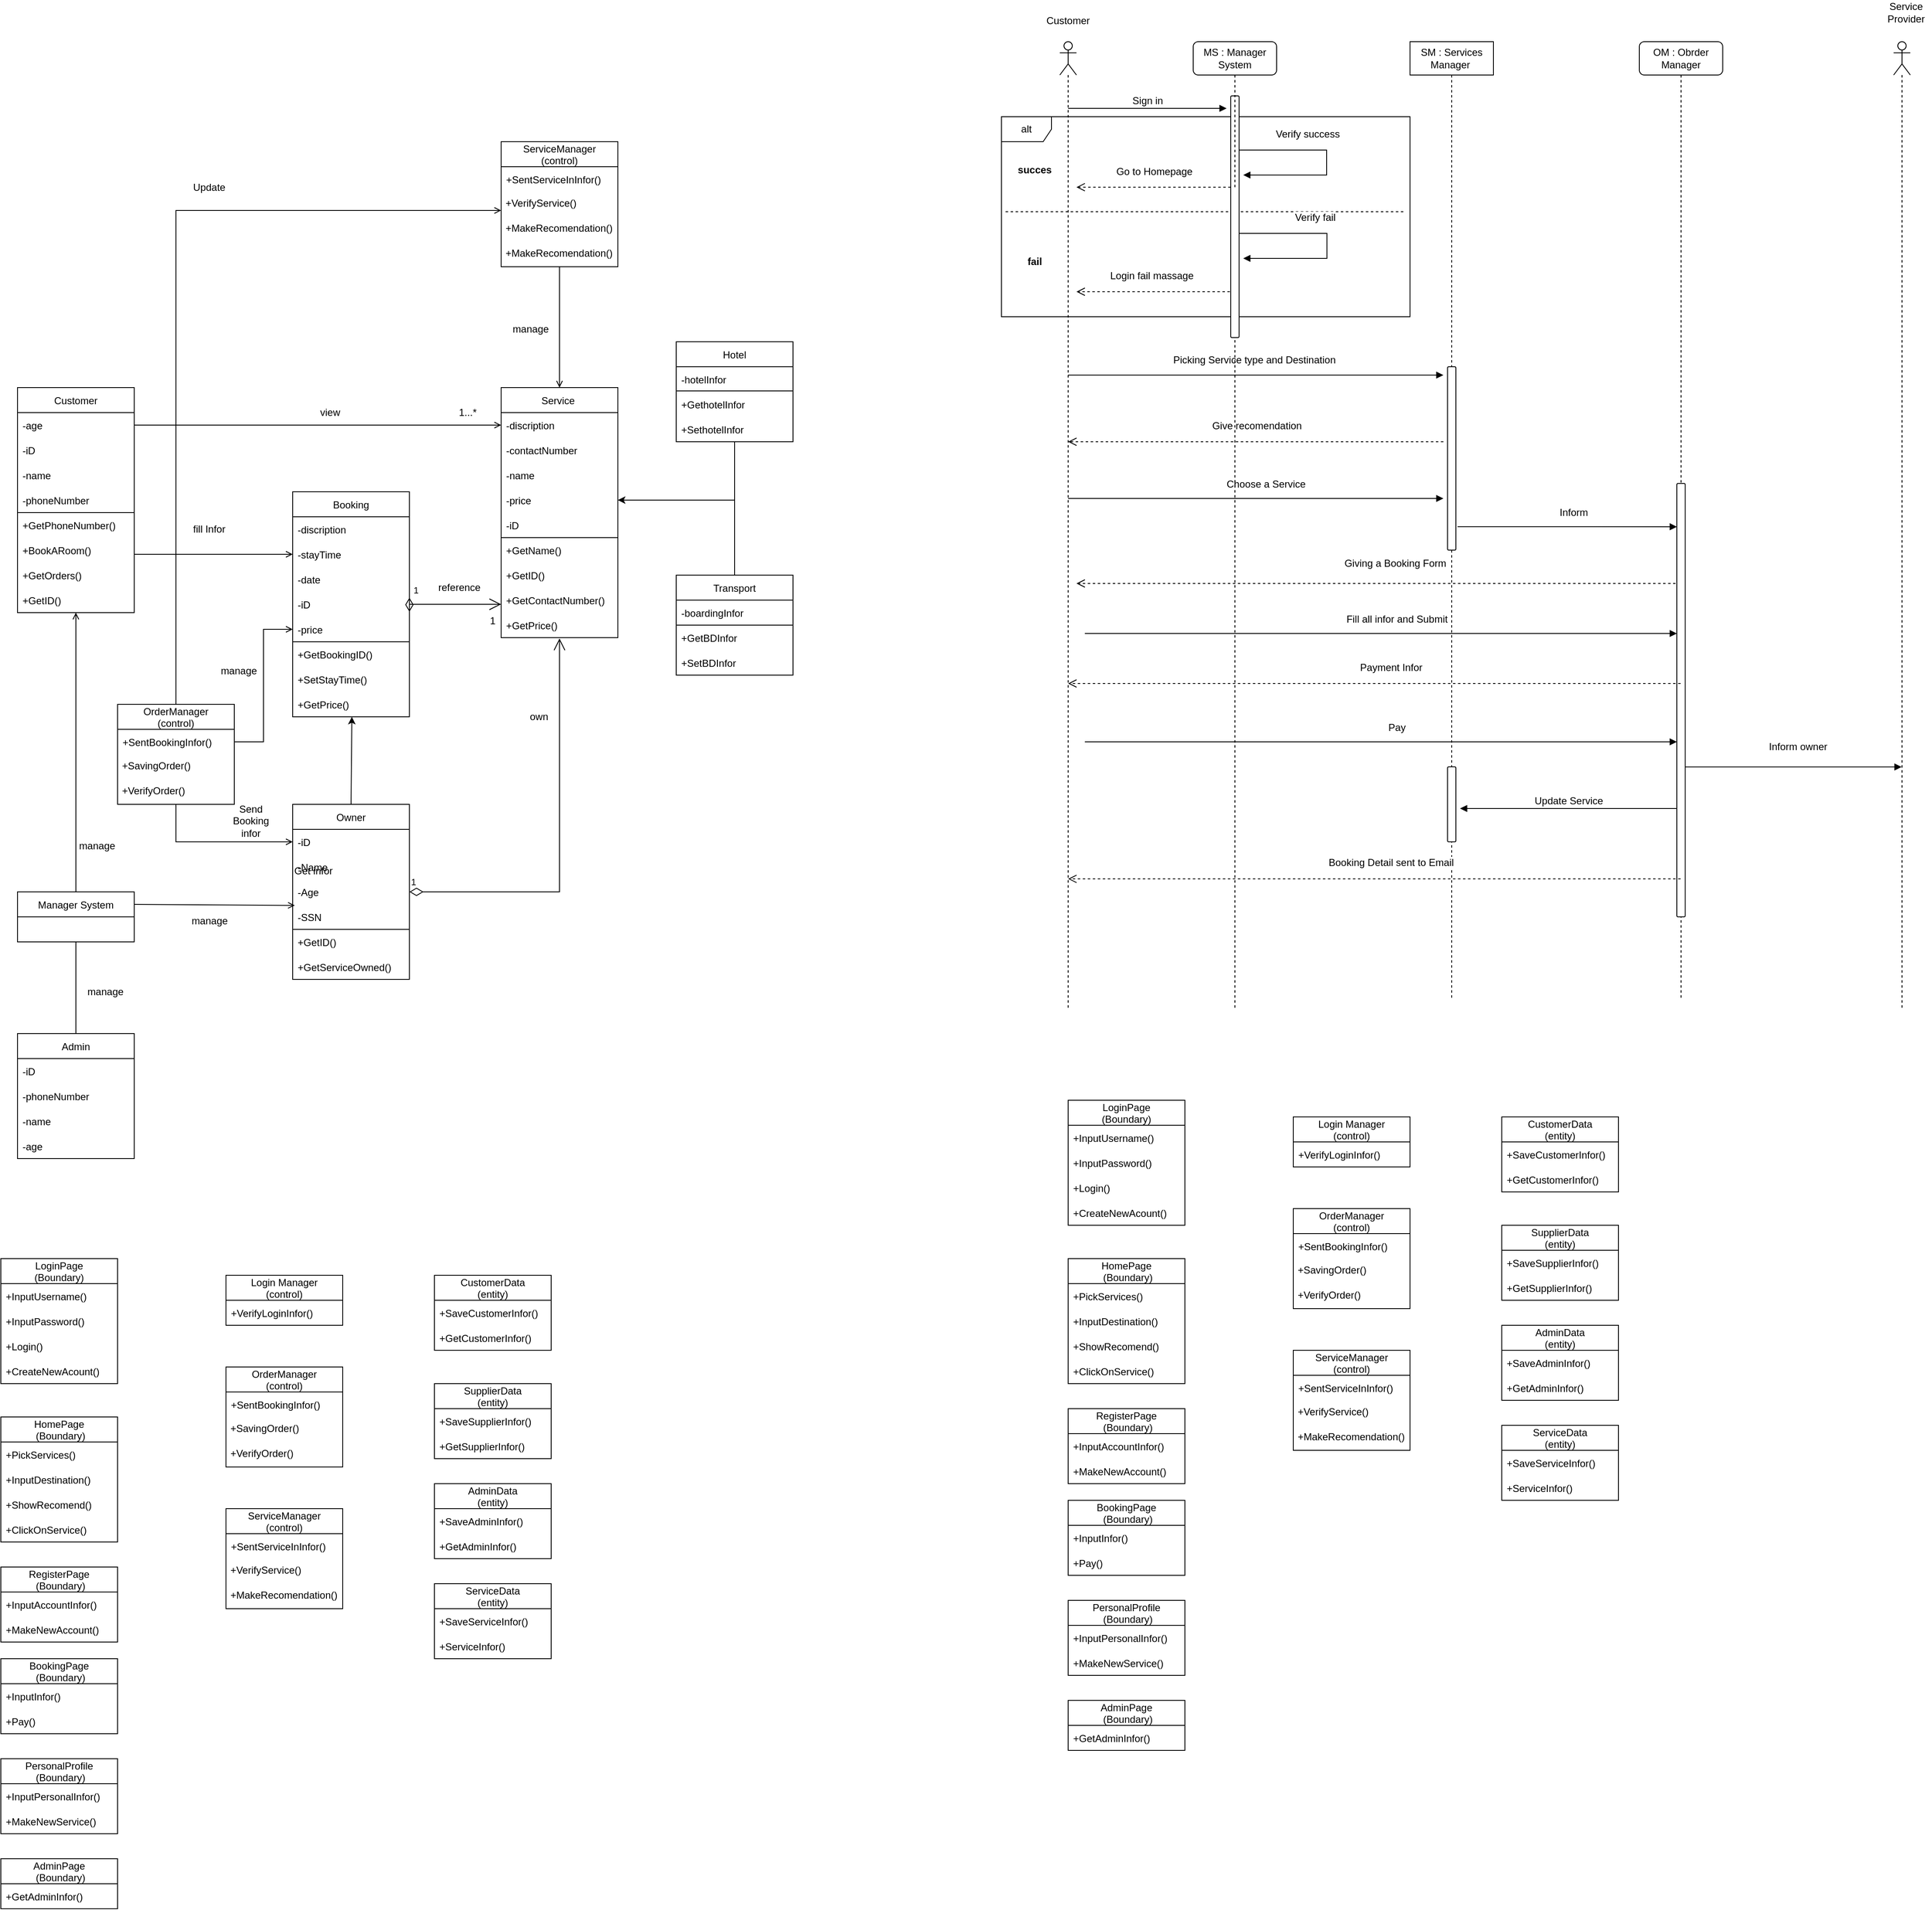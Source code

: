 <mxfile version="20.5.1" type="github">
  <diagram name="Page-1" id="c4acf3e9-155e-7222-9cf6-157b1a14988f">
    <mxGraphModel dx="816" dy="1458" grid="1" gridSize="10" guides="1" tooltips="1" connect="1" arrows="1" fold="1" page="1" pageScale="1" pageWidth="850" pageHeight="1100" background="none" math="0" shadow="0">
      <root>
        <mxCell id="0" />
        <mxCell id="1" parent="0" />
        <mxCell id="w634_Kkc9kHz6LeSrULX-25" value="Booking" style="swimlane;fontStyle=0;childLayout=stackLayout;horizontal=1;startSize=30;horizontalStack=0;resizeParent=1;resizeParentMax=0;resizeLast=0;collapsible=1;marginBottom=0;strokeColor=default;" parent="1" vertex="1">
          <mxGeometry x="410" y="140" width="140" height="270" as="geometry">
            <mxRectangle x="690" y="20" width="60" height="30" as="alternateBounds" />
          </mxGeometry>
        </mxCell>
        <mxCell id="w634_Kkc9kHz6LeSrULX-40" value="-discription" style="text;strokeColor=none;fillColor=none;align=left;verticalAlign=middle;spacingLeft=4;spacingRight=4;overflow=hidden;points=[[0,0.5],[1,0.5]];portConstraint=eastwest;rotatable=0;" parent="w634_Kkc9kHz6LeSrULX-25" vertex="1">
          <mxGeometry y="30" width="140" height="30" as="geometry" />
        </mxCell>
        <mxCell id="w634_Kkc9kHz6LeSrULX-33" value="-stayTime" style="text;strokeColor=none;fillColor=none;align=left;verticalAlign=middle;spacingLeft=4;spacingRight=4;overflow=hidden;points=[[0,0.5],[1,0.5]];portConstraint=eastwest;rotatable=0;" parent="w634_Kkc9kHz6LeSrULX-25" vertex="1">
          <mxGeometry y="60" width="140" height="30" as="geometry" />
        </mxCell>
        <mxCell id="w634_Kkc9kHz6LeSrULX-28" value="-date" style="text;strokeColor=none;fillColor=none;align=left;verticalAlign=middle;spacingLeft=4;spacingRight=4;overflow=hidden;points=[[0,0.5],[1,0.5]];portConstraint=eastwest;rotatable=0;" parent="w634_Kkc9kHz6LeSrULX-25" vertex="1">
          <mxGeometry y="90" width="140" height="30" as="geometry" />
        </mxCell>
        <mxCell id="w634_Kkc9kHz6LeSrULX-26" value="-iD" style="text;strokeColor=none;fillColor=none;align=left;verticalAlign=middle;spacingLeft=4;spacingRight=4;overflow=hidden;points=[[0,0.5],[1,0.5]];portConstraint=eastwest;rotatable=0;" parent="w634_Kkc9kHz6LeSrULX-25" vertex="1">
          <mxGeometry y="120" width="140" height="30" as="geometry" />
        </mxCell>
        <mxCell id="w634_Kkc9kHz6LeSrULX-64" value="-price" style="text;strokeColor=none;fillColor=none;align=left;verticalAlign=middle;spacingLeft=4;spacingRight=4;overflow=hidden;points=[[0,0.5],[1,0.5]];portConstraint=eastwest;rotatable=0;" parent="w634_Kkc9kHz6LeSrULX-25" vertex="1">
          <mxGeometry y="150" width="140" height="30" as="geometry" />
        </mxCell>
        <mxCell id="w634_Kkc9kHz6LeSrULX-42" value="" style="endArrow=none;html=1;rounded=0;" parent="w634_Kkc9kHz6LeSrULX-25" edge="1">
          <mxGeometry width="50" height="50" relative="1" as="geometry">
            <mxPoint y="180" as="sourcePoint" />
            <mxPoint x="140" y="180" as="targetPoint" />
          </mxGeometry>
        </mxCell>
        <mxCell id="w634_Kkc9kHz6LeSrULX-30" value="+GetBookingID()" style="text;strokeColor=none;fillColor=none;align=left;verticalAlign=middle;spacingLeft=4;spacingRight=4;overflow=hidden;points=[[0,0.5],[1,0.5]];portConstraint=eastwest;rotatable=0;" parent="w634_Kkc9kHz6LeSrULX-25" vertex="1">
          <mxGeometry y="180" width="140" height="30" as="geometry" />
        </mxCell>
        <mxCell id="w634_Kkc9kHz6LeSrULX-41" value="+SetStayTime()" style="text;strokeColor=none;fillColor=none;align=left;verticalAlign=middle;spacingLeft=4;spacingRight=4;overflow=hidden;points=[[0,0.5],[1,0.5]];portConstraint=eastwest;rotatable=0;" parent="w634_Kkc9kHz6LeSrULX-25" vertex="1">
          <mxGeometry y="210" width="140" height="30" as="geometry" />
        </mxCell>
        <mxCell id="w634_Kkc9kHz6LeSrULX-65" value="+GetPrice()" style="text;strokeColor=none;fillColor=none;align=left;verticalAlign=middle;spacingLeft=4;spacingRight=4;overflow=hidden;points=[[0,0.5],[1,0.5]];portConstraint=eastwest;rotatable=0;" parent="w634_Kkc9kHz6LeSrULX-25" vertex="1">
          <mxGeometry y="240" width="140" height="30" as="geometry" />
        </mxCell>
        <mxCell id="w634_Kkc9kHz6LeSrULX-38" value="" style="group" parent="1" vertex="1" connectable="0">
          <mxGeometry x="80" y="15" width="140" height="300" as="geometry" />
        </mxCell>
        <mxCell id="w634_Kkc9kHz6LeSrULX-5" value="Customer" style="swimlane;fontStyle=0;childLayout=stackLayout;horizontal=1;startSize=30;horizontalStack=0;resizeParent=1;resizeParentMax=0;resizeLast=0;collapsible=1;marginBottom=0;strokeColor=default;" parent="w634_Kkc9kHz6LeSrULX-38" vertex="1">
          <mxGeometry width="140" height="270" as="geometry">
            <mxRectangle width="60" height="30" as="alternateBounds" />
          </mxGeometry>
        </mxCell>
        <mxCell id="w634_Kkc9kHz6LeSrULX-23" value="-age" style="text;strokeColor=none;fillColor=none;align=left;verticalAlign=middle;spacingLeft=4;spacingRight=4;overflow=hidden;points=[[0,0.5],[1,0.5]];portConstraint=eastwest;rotatable=0;" parent="w634_Kkc9kHz6LeSrULX-5" vertex="1">
          <mxGeometry y="30" width="140" height="30" as="geometry" />
        </mxCell>
        <mxCell id="w634_Kkc9kHz6LeSrULX-6" value="-iD" style="text;strokeColor=none;fillColor=none;align=left;verticalAlign=middle;spacingLeft=4;spacingRight=4;overflow=hidden;points=[[0,0.5],[1,0.5]];portConstraint=eastwest;rotatable=0;" parent="w634_Kkc9kHz6LeSrULX-5" vertex="1">
          <mxGeometry y="60" width="140" height="30" as="geometry" />
        </mxCell>
        <mxCell id="w634_Kkc9kHz6LeSrULX-7" value="-name" style="text;strokeColor=none;fillColor=none;align=left;verticalAlign=middle;spacingLeft=4;spacingRight=4;overflow=hidden;points=[[0,0.5],[1,0.5]];portConstraint=eastwest;rotatable=0;" parent="w634_Kkc9kHz6LeSrULX-5" vertex="1">
          <mxGeometry y="90" width="140" height="30" as="geometry" />
        </mxCell>
        <mxCell id="w634_Kkc9kHz6LeSrULX-35" value="-phoneNumber" style="text;strokeColor=none;fillColor=none;align=left;verticalAlign=middle;spacingLeft=4;spacingRight=4;overflow=hidden;points=[[0,0.5],[1,0.5]];portConstraint=eastwest;rotatable=0;" parent="w634_Kkc9kHz6LeSrULX-5" vertex="1">
          <mxGeometry y="120" width="140" height="30" as="geometry" />
        </mxCell>
        <mxCell id="w634_Kkc9kHz6LeSrULX-43" value="" style="endArrow=none;html=1;rounded=0;" parent="w634_Kkc9kHz6LeSrULX-5" edge="1">
          <mxGeometry width="50" height="50" relative="1" as="geometry">
            <mxPoint y="150" as="sourcePoint" />
            <mxPoint x="140" y="150" as="targetPoint" />
          </mxGeometry>
        </mxCell>
        <mxCell id="w634_Kkc9kHz6LeSrULX-37" value="+GetPhoneNumber()" style="text;strokeColor=none;fillColor=none;align=left;verticalAlign=middle;spacingLeft=4;spacingRight=4;overflow=hidden;points=[[0,0.5],[1,0.5]];portConstraint=eastwest;rotatable=0;" parent="w634_Kkc9kHz6LeSrULX-5" vertex="1">
          <mxGeometry y="150" width="140" height="30" as="geometry" />
        </mxCell>
        <mxCell id="w634_Kkc9kHz6LeSrULX-39" value="+BookARoom()" style="text;strokeColor=none;fillColor=none;align=left;verticalAlign=middle;spacingLeft=4;spacingRight=4;overflow=hidden;points=[[0,0.5],[1,0.5]];portConstraint=eastwest;rotatable=0;" parent="w634_Kkc9kHz6LeSrULX-5" vertex="1">
          <mxGeometry y="180" width="140" height="30" as="geometry" />
        </mxCell>
        <mxCell id="w634_Kkc9kHz6LeSrULX-21" value="+GetOrders()" style="text;strokeColor=none;fillColor=none;align=left;verticalAlign=middle;spacingLeft=4;spacingRight=4;overflow=hidden;points=[[0,0.5],[1,0.5]];portConstraint=eastwest;rotatable=0;" parent="w634_Kkc9kHz6LeSrULX-5" vertex="1">
          <mxGeometry y="210" width="140" height="30" as="geometry" />
        </mxCell>
        <mxCell id="w634_Kkc9kHz6LeSrULX-19" value="+GetID()" style="text;strokeColor=none;fillColor=none;align=left;verticalAlign=middle;spacingLeft=4;spacingRight=4;overflow=hidden;points=[[0,0.5],[1,0.5]];portConstraint=eastwest;rotatable=0;" parent="w634_Kkc9kHz6LeSrULX-5" vertex="1">
          <mxGeometry y="240" width="140" height="30" as="geometry" />
        </mxCell>
        <mxCell id="w634_Kkc9kHz6LeSrULX-51" value="Service " style="swimlane;fontStyle=0;childLayout=stackLayout;horizontal=1;startSize=30;horizontalStack=0;resizeParent=1;resizeParentMax=0;resizeLast=0;collapsible=1;marginBottom=0;strokeColor=default;" parent="1" vertex="1">
          <mxGeometry x="660" y="15" width="140" height="300" as="geometry">
            <mxRectangle x="690" y="20" width="60" height="30" as="alternateBounds" />
          </mxGeometry>
        </mxCell>
        <mxCell id="w634_Kkc9kHz6LeSrULX-52" value="-discription" style="text;strokeColor=none;fillColor=none;align=left;verticalAlign=middle;spacingLeft=4;spacingRight=4;overflow=hidden;points=[[0,0.5],[1,0.5]];portConstraint=eastwest;rotatable=0;" parent="w634_Kkc9kHz6LeSrULX-51" vertex="1">
          <mxGeometry y="30" width="140" height="30" as="geometry" />
        </mxCell>
        <mxCell id="w634_Kkc9kHz6LeSrULX-53" value="-contactNumber" style="text;strokeColor=none;fillColor=none;align=left;verticalAlign=middle;spacingLeft=4;spacingRight=4;overflow=hidden;points=[[0,0.5],[1,0.5]];portConstraint=eastwest;rotatable=0;" parent="w634_Kkc9kHz6LeSrULX-51" vertex="1">
          <mxGeometry y="60" width="140" height="30" as="geometry" />
        </mxCell>
        <mxCell id="w634_Kkc9kHz6LeSrULX-56" value="-name" style="text;strokeColor=none;fillColor=none;align=left;verticalAlign=middle;spacingLeft=4;spacingRight=4;overflow=hidden;points=[[0,0.5],[1,0.5]];portConstraint=eastwest;rotatable=0;" parent="w634_Kkc9kHz6LeSrULX-51" vertex="1">
          <mxGeometry y="90" width="140" height="30" as="geometry" />
        </mxCell>
        <mxCell id="w634_Kkc9kHz6LeSrULX-66" value="-price" style="text;strokeColor=none;fillColor=none;align=left;verticalAlign=middle;spacingLeft=4;spacingRight=4;overflow=hidden;points=[[0,0.5],[1,0.5]];portConstraint=eastwest;rotatable=0;" parent="w634_Kkc9kHz6LeSrULX-51" vertex="1">
          <mxGeometry y="120" width="140" height="30" as="geometry" />
        </mxCell>
        <mxCell id="w634_Kkc9kHz6LeSrULX-57" value="-iD" style="text;strokeColor=none;fillColor=none;align=left;verticalAlign=middle;spacingLeft=4;spacingRight=4;overflow=hidden;points=[[0,0.5],[1,0.5]];portConstraint=eastwest;rotatable=0;" parent="w634_Kkc9kHz6LeSrULX-51" vertex="1">
          <mxGeometry y="150" width="140" height="30" as="geometry" />
        </mxCell>
        <mxCell id="w634_Kkc9kHz6LeSrULX-58" value="" style="endArrow=none;html=1;rounded=0;" parent="w634_Kkc9kHz6LeSrULX-51" edge="1">
          <mxGeometry width="50" height="50" relative="1" as="geometry">
            <mxPoint y="180" as="sourcePoint" />
            <mxPoint x="140" y="180" as="targetPoint" />
          </mxGeometry>
        </mxCell>
        <mxCell id="w634_Kkc9kHz6LeSrULX-62" value="+GetName()" style="text;strokeColor=none;fillColor=none;align=left;verticalAlign=middle;spacingLeft=4;spacingRight=4;overflow=hidden;points=[[0,0.5],[1,0.5]];portConstraint=eastwest;rotatable=0;" parent="w634_Kkc9kHz6LeSrULX-51" vertex="1">
          <mxGeometry y="180" width="140" height="30" as="geometry" />
        </mxCell>
        <mxCell id="w634_Kkc9kHz6LeSrULX-59" value="+GetID()" style="text;strokeColor=none;fillColor=none;align=left;verticalAlign=middle;spacingLeft=4;spacingRight=4;overflow=hidden;points=[[0,0.5],[1,0.5]];portConstraint=eastwest;rotatable=0;" parent="w634_Kkc9kHz6LeSrULX-51" vertex="1">
          <mxGeometry y="210" width="140" height="30" as="geometry" />
        </mxCell>
        <mxCell id="w634_Kkc9kHz6LeSrULX-61" value="+GetContactNumber()" style="text;strokeColor=none;fillColor=none;align=left;verticalAlign=middle;spacingLeft=4;spacingRight=4;overflow=hidden;points=[[0,0.5],[1,0.5]];portConstraint=eastwest;rotatable=0;" parent="w634_Kkc9kHz6LeSrULX-51" vertex="1">
          <mxGeometry y="240" width="140" height="30" as="geometry" />
        </mxCell>
        <mxCell id="w634_Kkc9kHz6LeSrULX-67" value="+GetPrice()" style="text;strokeColor=none;fillColor=none;align=left;verticalAlign=middle;spacingLeft=4;spacingRight=4;overflow=hidden;points=[[0,0.5],[1,0.5]];portConstraint=eastwest;rotatable=0;" parent="w634_Kkc9kHz6LeSrULX-51" vertex="1">
          <mxGeometry y="270" width="140" height="30" as="geometry" />
        </mxCell>
        <mxCell id="w634_Kkc9kHz6LeSrULX-68" value="Owner" style="swimlane;fontStyle=0;childLayout=stackLayout;horizontal=1;startSize=30;horizontalStack=0;resizeParent=1;resizeParentMax=0;resizeLast=0;collapsible=1;marginBottom=0;strokeColor=default;" parent="1" vertex="1">
          <mxGeometry x="410" y="515" width="140" height="210" as="geometry">
            <mxRectangle x="690" y="20" width="60" height="30" as="alternateBounds" />
          </mxGeometry>
        </mxCell>
        <mxCell id="w634_Kkc9kHz6LeSrULX-72" value="-iD" style="text;strokeColor=none;fillColor=none;align=left;verticalAlign=middle;spacingLeft=4;spacingRight=4;overflow=hidden;points=[[0,0.5],[1,0.5]];portConstraint=eastwest;rotatable=0;" parent="w634_Kkc9kHz6LeSrULX-68" vertex="1">
          <mxGeometry y="30" width="140" height="30" as="geometry" />
        </mxCell>
        <mxCell id="w634_Kkc9kHz6LeSrULX-78" value="-Name" style="text;strokeColor=none;fillColor=none;align=left;verticalAlign=middle;spacingLeft=4;spacingRight=4;overflow=hidden;points=[[0,0.5],[1,0.5]];portConstraint=eastwest;rotatable=0;" parent="w634_Kkc9kHz6LeSrULX-68" vertex="1">
          <mxGeometry y="60" width="140" height="30" as="geometry" />
        </mxCell>
        <mxCell id="w634_Kkc9kHz6LeSrULX-79" value="-Age" style="text;strokeColor=none;fillColor=none;align=left;verticalAlign=middle;spacingLeft=4;spacingRight=4;overflow=hidden;points=[[0,0.5],[1,0.5]];portConstraint=eastwest;rotatable=0;" parent="w634_Kkc9kHz6LeSrULX-68" vertex="1">
          <mxGeometry y="90" width="140" height="30" as="geometry" />
        </mxCell>
        <mxCell id="w634_Kkc9kHz6LeSrULX-80" value="-SSN" style="text;strokeColor=none;fillColor=none;align=left;verticalAlign=middle;spacingLeft=4;spacingRight=4;overflow=hidden;points=[[0,0.5],[1,0.5]];portConstraint=eastwest;rotatable=0;" parent="w634_Kkc9kHz6LeSrULX-68" vertex="1">
          <mxGeometry y="120" width="140" height="30" as="geometry" />
        </mxCell>
        <mxCell id="w634_Kkc9kHz6LeSrULX-74" value="" style="endArrow=none;html=1;rounded=0;" parent="w634_Kkc9kHz6LeSrULX-68" edge="1">
          <mxGeometry width="50" height="50" relative="1" as="geometry">
            <mxPoint y="150" as="sourcePoint" />
            <mxPoint x="140" y="150" as="targetPoint" />
          </mxGeometry>
        </mxCell>
        <mxCell id="w634_Kkc9kHz6LeSrULX-75" value="+GetID()" style="text;strokeColor=none;fillColor=none;align=left;verticalAlign=middle;spacingLeft=4;spacingRight=4;overflow=hidden;points=[[0,0.5],[1,0.5]];portConstraint=eastwest;rotatable=0;" parent="w634_Kkc9kHz6LeSrULX-68" vertex="1">
          <mxGeometry y="150" width="140" height="30" as="geometry" />
        </mxCell>
        <mxCell id="w634_Kkc9kHz6LeSrULX-81" value="+GetServiceOwned()" style="text;strokeColor=none;fillColor=none;align=left;verticalAlign=middle;spacingLeft=4;spacingRight=4;overflow=hidden;points=[[0,0.5],[1,0.5]];portConstraint=eastwest;rotatable=0;" parent="w634_Kkc9kHz6LeSrULX-68" vertex="1">
          <mxGeometry y="180" width="140" height="30" as="geometry" />
        </mxCell>
        <mxCell id="w634_Kkc9kHz6LeSrULX-82" value="1" style="endArrow=open;html=1;endSize=12;startArrow=diamondThin;startSize=14;startFill=0;edgeStyle=orthogonalEdgeStyle;align=left;verticalAlign=bottom;rounded=0;entryX=0.5;entryY=1.033;entryDx=0;entryDy=0;entryPerimeter=0;exitX=1;exitY=0.5;exitDx=0;exitDy=0;" parent="1" source="w634_Kkc9kHz6LeSrULX-79" target="w634_Kkc9kHz6LeSrULX-67" edge="1">
          <mxGeometry x="-1" y="3" relative="1" as="geometry">
            <mxPoint x="570" y="410" as="sourcePoint" />
            <mxPoint x="730" y="410" as="targetPoint" />
          </mxGeometry>
        </mxCell>
        <mxCell id="w634_Kkc9kHz6LeSrULX-83" value="own" style="text;html=1;align=center;verticalAlign=middle;resizable=0;points=[];autosize=1;strokeColor=none;fillColor=none;" parent="1" vertex="1">
          <mxGeometry x="680" y="395" width="50" height="30" as="geometry" />
        </mxCell>
        <mxCell id="4p1TbeipHJSdnn8K-Sfy-7" value="view" style="text;html=1;strokeColor=none;fillColor=none;align=center;verticalAlign=middle;whiteSpace=wrap;rounded=0;" parent="1" vertex="1">
          <mxGeometry x="425" y="30" width="60" height="30" as="geometry" />
        </mxCell>
        <mxCell id="4p1TbeipHJSdnn8K-Sfy-8" value="1...*" style="text;html=1;strokeColor=none;fillColor=none;align=center;verticalAlign=middle;whiteSpace=wrap;rounded=0;" parent="1" vertex="1">
          <mxGeometry x="590" y="30" width="60" height="30" as="geometry" />
        </mxCell>
        <mxCell id="4p1TbeipHJSdnn8K-Sfy-12" value="1" style="endArrow=open;html=1;endSize=12;startArrow=diamondThin;startSize=14;startFill=0;edgeStyle=orthogonalEdgeStyle;align=left;verticalAlign=bottom;rounded=0;exitX=1;exitY=0.233;exitDx=0;exitDy=0;exitPerimeter=0;" parent="1" source="w634_Kkc9kHz6LeSrULX-26" edge="1">
          <mxGeometry x="-1" y="3" relative="1" as="geometry">
            <mxPoint x="570" y="-70" as="sourcePoint" />
            <mxPoint x="660" y="275" as="targetPoint" />
            <Array as="points">
              <mxPoint x="550" y="275" />
              <mxPoint x="660" y="275" />
            </Array>
          </mxGeometry>
        </mxCell>
        <mxCell id="4p1TbeipHJSdnn8K-Sfy-13" value="reference" style="text;html=1;strokeColor=none;fillColor=none;align=center;verticalAlign=middle;whiteSpace=wrap;rounded=0;" parent="1" vertex="1">
          <mxGeometry x="580" y="240" width="60" height="30" as="geometry" />
        </mxCell>
        <mxCell id="4p1TbeipHJSdnn8K-Sfy-14" value="1" style="text;html=1;strokeColor=none;fillColor=none;align=center;verticalAlign=middle;whiteSpace=wrap;rounded=0;" parent="1" vertex="1">
          <mxGeometry x="620" y="280" width="60" height="30" as="geometry" />
        </mxCell>
        <mxCell id="4p1TbeipHJSdnn8K-Sfy-21" value="" style="endArrow=classic;html=1;rounded=0;entryX=0.507;entryY=1;entryDx=0;entryDy=0;entryPerimeter=0;exitX=0.5;exitY=0;exitDx=0;exitDy=0;" parent="1" source="w634_Kkc9kHz6LeSrULX-68" target="w634_Kkc9kHz6LeSrULX-65" edge="1">
          <mxGeometry width="50" height="50" relative="1" as="geometry">
            <mxPoint x="460" y="420" as="sourcePoint" />
            <mxPoint x="510" y="370" as="targetPoint" />
          </mxGeometry>
        </mxCell>
        <mxCell id="4p1TbeipHJSdnn8K-Sfy-22" value="Get infor" style="text;html=1;strokeColor=none;fillColor=none;align=center;verticalAlign=middle;whiteSpace=wrap;rounded=0;" parent="1" vertex="1">
          <mxGeometry x="405" y="580" width="60" height="30" as="geometry" />
        </mxCell>
        <mxCell id="Nk2Rdvp4Htun1exUSVnZ-19" style="edgeStyle=orthogonalEdgeStyle;rounded=0;orthogonalLoop=1;jettySize=auto;html=1;entryX=1;entryY=0.5;entryDx=0;entryDy=0;" parent="1" source="Nk2Rdvp4Htun1exUSVnZ-1" target="w634_Kkc9kHz6LeSrULX-66" edge="1">
          <mxGeometry relative="1" as="geometry" />
        </mxCell>
        <mxCell id="Nk2Rdvp4Htun1exUSVnZ-1" value="Hotel" style="swimlane;fontStyle=0;childLayout=stackLayout;horizontal=1;startSize=30;horizontalStack=0;resizeParent=1;resizeParentMax=0;resizeLast=0;collapsible=1;marginBottom=0;strokeColor=default;" parent="1" vertex="1">
          <mxGeometry x="870" y="-40" width="140" height="120" as="geometry">
            <mxRectangle x="690" y="20" width="60" height="30" as="alternateBounds" />
          </mxGeometry>
        </mxCell>
        <mxCell id="Nk2Rdvp4Htun1exUSVnZ-3" value="-hotelInfor" style="text;strokeColor=none;fillColor=none;align=left;verticalAlign=middle;spacingLeft=4;spacingRight=4;overflow=hidden;points=[[0,0.5],[1,0.5]];portConstraint=eastwest;rotatable=0;" parent="Nk2Rdvp4Htun1exUSVnZ-1" vertex="1">
          <mxGeometry y="30" width="140" height="30" as="geometry" />
        </mxCell>
        <mxCell id="Nk2Rdvp4Htun1exUSVnZ-27" value="" style="endArrow=none;html=1;rounded=0;" parent="Nk2Rdvp4Htun1exUSVnZ-1" edge="1">
          <mxGeometry width="50" height="50" relative="1" as="geometry">
            <mxPoint y="59" as="sourcePoint" />
            <mxPoint x="140" y="59" as="targetPoint" />
          </mxGeometry>
        </mxCell>
        <mxCell id="Nk2Rdvp4Htun1exUSVnZ-22" value="+GethotelInfor" style="text;strokeColor=none;fillColor=none;align=left;verticalAlign=middle;spacingLeft=4;spacingRight=4;overflow=hidden;points=[[0,0.5],[1,0.5]];portConstraint=eastwest;rotatable=0;" parent="Nk2Rdvp4Htun1exUSVnZ-1" vertex="1">
          <mxGeometry y="60" width="140" height="30" as="geometry" />
        </mxCell>
        <mxCell id="Nk2Rdvp4Htun1exUSVnZ-23" value="+SethotelInfor" style="text;strokeColor=none;fillColor=none;align=left;verticalAlign=middle;spacingLeft=4;spacingRight=4;overflow=hidden;points=[[0,0.5],[1,0.5]];portConstraint=eastwest;rotatable=0;" parent="Nk2Rdvp4Htun1exUSVnZ-1" vertex="1">
          <mxGeometry y="90" width="140" height="30" as="geometry" />
        </mxCell>
        <mxCell id="Nk2Rdvp4Htun1exUSVnZ-12" value="Transport" style="swimlane;fontStyle=0;childLayout=stackLayout;horizontal=1;startSize=30;horizontalStack=0;resizeParent=1;resizeParentMax=0;resizeLast=0;collapsible=1;marginBottom=0;strokeColor=default;" parent="1" vertex="1">
          <mxGeometry x="870" y="240" width="140" height="120" as="geometry">
            <mxRectangle x="690" y="20" width="60" height="30" as="alternateBounds" />
          </mxGeometry>
        </mxCell>
        <mxCell id="Nk2Rdvp4Htun1exUSVnZ-13" value="-boardingInfor" style="text;strokeColor=none;fillColor=none;align=left;verticalAlign=middle;spacingLeft=4;spacingRight=4;overflow=hidden;points=[[0,0.5],[1,0.5]];portConstraint=eastwest;rotatable=0;" parent="Nk2Rdvp4Htun1exUSVnZ-12" vertex="1">
          <mxGeometry y="30" width="140" height="30" as="geometry" />
        </mxCell>
        <mxCell id="Nk2Rdvp4Htun1exUSVnZ-26" value="" style="endArrow=none;html=1;rounded=0;" parent="Nk2Rdvp4Htun1exUSVnZ-12" edge="1">
          <mxGeometry width="50" height="50" relative="1" as="geometry">
            <mxPoint y="60" as="sourcePoint" />
            <mxPoint x="140" y="60" as="targetPoint" />
          </mxGeometry>
        </mxCell>
        <mxCell id="Nk2Rdvp4Htun1exUSVnZ-24" value="+GetBDInfor" style="text;strokeColor=none;fillColor=none;align=left;verticalAlign=middle;spacingLeft=4;spacingRight=4;overflow=hidden;points=[[0,0.5],[1,0.5]];portConstraint=eastwest;rotatable=0;" parent="Nk2Rdvp4Htun1exUSVnZ-12" vertex="1">
          <mxGeometry y="60" width="140" height="30" as="geometry" />
        </mxCell>
        <mxCell id="Nk2Rdvp4Htun1exUSVnZ-25" value="+SetBDInfor" style="text;strokeColor=none;fillColor=none;align=left;verticalAlign=middle;spacingLeft=4;spacingRight=4;overflow=hidden;points=[[0,0.5],[1,0.5]];portConstraint=eastwest;rotatable=0;" parent="Nk2Rdvp4Htun1exUSVnZ-12" vertex="1">
          <mxGeometry y="90" width="140" height="30" as="geometry" />
        </mxCell>
        <mxCell id="Nk2Rdvp4Htun1exUSVnZ-21" value="" style="endArrow=none;html=1;rounded=0;entryX=0.5;entryY=0;entryDx=0;entryDy=0;" parent="1" target="Nk2Rdvp4Htun1exUSVnZ-12" edge="1">
          <mxGeometry width="50" height="50" relative="1" as="geometry">
            <mxPoint x="940" y="150" as="sourcePoint" />
            <mxPoint x="750" y="70" as="targetPoint" />
          </mxGeometry>
        </mxCell>
        <mxCell id="Nk2Rdvp4Htun1exUSVnZ-28" value="Manager System" style="swimlane;fontStyle=0;childLayout=stackLayout;horizontal=1;startSize=30;horizontalStack=0;resizeParent=1;resizeParentMax=0;resizeLast=0;collapsible=1;marginBottom=0;strokeColor=default;" parent="1" vertex="1">
          <mxGeometry x="80" y="620" width="140" height="60" as="geometry">
            <mxRectangle x="690" y="20" width="60" height="30" as="alternateBounds" />
          </mxGeometry>
        </mxCell>
        <mxCell id="Nk2Rdvp4Htun1exUSVnZ-36" value="" style="endArrow=open;html=1;rounded=0;exitX=0.5;exitY=0;exitDx=0;exitDy=0;endFill=0;" parent="1" source="Nk2Rdvp4Htun1exUSVnZ-28" target="w634_Kkc9kHz6LeSrULX-19" edge="1">
          <mxGeometry width="50" height="50" relative="1" as="geometry">
            <mxPoint x="100" y="390" as="sourcePoint" />
            <mxPoint x="150" y="340" as="targetPoint" />
          </mxGeometry>
        </mxCell>
        <mxCell id="Nk2Rdvp4Htun1exUSVnZ-37" value="" style="endArrow=open;html=1;rounded=0;exitX=1;exitY=0.25;exitDx=0;exitDy=0;entryX=0.018;entryY=0.043;entryDx=0;entryDy=0;endFill=0;entryPerimeter=0;" parent="1" target="w634_Kkc9kHz6LeSrULX-80" edge="1" source="Nk2Rdvp4Htun1exUSVnZ-28">
          <mxGeometry width="50" height="50" relative="1" as="geometry">
            <mxPoint x="210" y="725" as="sourcePoint" />
            <mxPoint x="284.23" y="610" as="targetPoint" />
          </mxGeometry>
        </mxCell>
        <mxCell id="Nk2Rdvp4Htun1exUSVnZ-39" value="manage" style="text;html=1;align=center;verticalAlign=middle;resizable=0;points=[];autosize=1;strokeColor=none;fillColor=none;" parent="1" vertex="1">
          <mxGeometry x="140" y="550" width="70" height="30" as="geometry" />
        </mxCell>
        <mxCell id="Nk2Rdvp4Htun1exUSVnZ-40" value="manage" style="text;html=1;align=center;verticalAlign=middle;resizable=0;points=[];autosize=1;strokeColor=none;fillColor=none;" parent="1" vertex="1">
          <mxGeometry x="275" y="640" width="70" height="30" as="geometry" />
        </mxCell>
        <mxCell id="9R3Itz-UOEdongbIoY5M-104" style="edgeStyle=orthogonalEdgeStyle;rounded=0;orthogonalLoop=1;jettySize=auto;html=1;exitX=0.5;exitY=0;exitDx=0;exitDy=0;entryX=0.5;entryY=1;entryDx=0;entryDy=0;fontSize=12;endArrow=none;endFill=0;" edge="1" parent="1" source="Nk2Rdvp4Htun1exUSVnZ-41" target="Nk2Rdvp4Htun1exUSVnZ-28">
          <mxGeometry relative="1" as="geometry" />
        </mxCell>
        <mxCell id="Nk2Rdvp4Htun1exUSVnZ-41" value="Admin" style="swimlane;fontStyle=0;childLayout=stackLayout;horizontal=1;startSize=30;horizontalStack=0;resizeParent=1;resizeParentMax=0;resizeLast=0;collapsible=1;marginBottom=0;strokeColor=default;" parent="1" vertex="1">
          <mxGeometry x="80" y="790" width="140" height="150" as="geometry">
            <mxRectangle x="690" y="20" width="60" height="30" as="alternateBounds" />
          </mxGeometry>
        </mxCell>
        <mxCell id="Nk2Rdvp4Htun1exUSVnZ-45" value="-iD" style="text;strokeColor=none;fillColor=none;align=left;verticalAlign=middle;spacingLeft=4;spacingRight=4;overflow=hidden;points=[[0,0.5],[1,0.5]];portConstraint=eastwest;rotatable=0;" parent="Nk2Rdvp4Htun1exUSVnZ-41" vertex="1">
          <mxGeometry y="30" width="140" height="30" as="geometry" />
        </mxCell>
        <mxCell id="9R3Itz-UOEdongbIoY5M-29" value="-phoneNumber" style="text;strokeColor=none;fillColor=none;align=left;verticalAlign=middle;spacingLeft=4;spacingRight=4;overflow=hidden;points=[[0,0.5],[1,0.5]];portConstraint=eastwest;rotatable=0;" vertex="1" parent="Nk2Rdvp4Htun1exUSVnZ-41">
          <mxGeometry y="60" width="140" height="30" as="geometry" />
        </mxCell>
        <mxCell id="9R3Itz-UOEdongbIoY5M-28" value="-name" style="text;strokeColor=none;fillColor=none;align=left;verticalAlign=middle;spacingLeft=4;spacingRight=4;overflow=hidden;points=[[0,0.5],[1,0.5]];portConstraint=eastwest;rotatable=0;" vertex="1" parent="Nk2Rdvp4Htun1exUSVnZ-41">
          <mxGeometry y="90" width="140" height="30" as="geometry" />
        </mxCell>
        <mxCell id="9R3Itz-UOEdongbIoY5M-26" value="-age" style="text;strokeColor=none;fillColor=none;align=left;verticalAlign=middle;spacingLeft=4;spacingRight=4;overflow=hidden;points=[[0,0.5],[1,0.5]];portConstraint=eastwest;rotatable=0;" vertex="1" parent="Nk2Rdvp4Htun1exUSVnZ-41">
          <mxGeometry y="120" width="140" height="30" as="geometry" />
        </mxCell>
        <mxCell id="Nk2Rdvp4Htun1exUSVnZ-46" value="LoginPage &#xa;(Boundary)" style="swimlane;fontStyle=0;childLayout=stackLayout;horizontal=1;startSize=30;horizontalStack=0;resizeParent=1;resizeParentMax=0;resizeLast=0;collapsible=1;marginBottom=0;strokeColor=default;" parent="1" vertex="1">
          <mxGeometry x="60" y="1060" width="140" height="150" as="geometry">
            <mxRectangle x="690" y="20" width="60" height="30" as="alternateBounds" />
          </mxGeometry>
        </mxCell>
        <mxCell id="Nk2Rdvp4Htun1exUSVnZ-54" value="+InputUsername()" style="text;strokeColor=none;fillColor=none;align=left;verticalAlign=middle;spacingLeft=4;spacingRight=4;overflow=hidden;points=[[0,0.5],[1,0.5]];portConstraint=eastwest;rotatable=0;" parent="Nk2Rdvp4Htun1exUSVnZ-46" vertex="1">
          <mxGeometry y="30" width="140" height="30" as="geometry" />
        </mxCell>
        <mxCell id="Nk2Rdvp4Htun1exUSVnZ-55" value="+InputPassword()" style="text;strokeColor=none;fillColor=none;align=left;verticalAlign=middle;spacingLeft=4;spacingRight=4;overflow=hidden;points=[[0,0.5],[1,0.5]];portConstraint=eastwest;rotatable=0;" parent="Nk2Rdvp4Htun1exUSVnZ-46" vertex="1">
          <mxGeometry y="60" width="140" height="30" as="geometry" />
        </mxCell>
        <mxCell id="Nk2Rdvp4Htun1exUSVnZ-56" value="+Login()" style="text;strokeColor=none;fillColor=none;align=left;verticalAlign=middle;spacingLeft=4;spacingRight=4;overflow=hidden;points=[[0,0.5],[1,0.5]];portConstraint=eastwest;rotatable=0;" parent="Nk2Rdvp4Htun1exUSVnZ-46" vertex="1">
          <mxGeometry y="90" width="140" height="30" as="geometry" />
        </mxCell>
        <mxCell id="9R3Itz-UOEdongbIoY5M-8" value="+CreateNewAcount()" style="text;strokeColor=none;fillColor=none;align=left;verticalAlign=middle;spacingLeft=4;spacingRight=4;overflow=hidden;points=[[0,0.5],[1,0.5]];portConstraint=eastwest;rotatable=0;" vertex="1" parent="Nk2Rdvp4Htun1exUSVnZ-46">
          <mxGeometry y="120" width="140" height="30" as="geometry" />
        </mxCell>
        <mxCell id="Nk2Rdvp4Htun1exUSVnZ-57" value="Login Manager &#xa;(control)" style="swimlane;fontStyle=0;childLayout=stackLayout;horizontal=1;startSize=30;horizontalStack=0;resizeParent=1;resizeParentMax=0;resizeLast=0;collapsible=1;marginBottom=0;strokeColor=default;" parent="1" vertex="1">
          <mxGeometry x="330" y="1080" width="140" height="60" as="geometry">
            <mxRectangle x="690" y="20" width="60" height="30" as="alternateBounds" />
          </mxGeometry>
        </mxCell>
        <mxCell id="Nk2Rdvp4Htun1exUSVnZ-58" value="+VerifyLoginInfor()" style="text;strokeColor=none;fillColor=none;align=left;verticalAlign=middle;spacingLeft=4;spacingRight=4;overflow=hidden;points=[[0,0.5],[1,0.5]];portConstraint=eastwest;rotatable=0;" parent="Nk2Rdvp4Htun1exUSVnZ-57" vertex="1">
          <mxGeometry y="30" width="140" height="30" as="geometry" />
        </mxCell>
        <mxCell id="Nk2Rdvp4Htun1exUSVnZ-60" value="CustomerData &#xa;(entity)" style="swimlane;fontStyle=0;childLayout=stackLayout;horizontal=1;startSize=30;horizontalStack=0;resizeParent=1;resizeParentMax=0;resizeLast=0;collapsible=1;marginBottom=0;strokeColor=default;" parent="1" vertex="1">
          <mxGeometry x="580" y="1080" width="140" height="90" as="geometry">
            <mxRectangle x="690" y="20" width="60" height="30" as="alternateBounds" />
          </mxGeometry>
        </mxCell>
        <mxCell id="9R3Itz-UOEdongbIoY5M-17" value="+SaveCustomerInfor()" style="text;strokeColor=none;fillColor=none;align=left;verticalAlign=middle;spacingLeft=4;spacingRight=4;overflow=hidden;points=[[0,0.5],[1,0.5]];portConstraint=eastwest;rotatable=0;" vertex="1" parent="Nk2Rdvp4Htun1exUSVnZ-60">
          <mxGeometry y="30" width="140" height="30" as="geometry" />
        </mxCell>
        <mxCell id="9R3Itz-UOEdongbIoY5M-22" value="+GetCustomerInfor()" style="text;strokeColor=none;fillColor=none;align=left;verticalAlign=middle;spacingLeft=4;spacingRight=4;overflow=hidden;points=[[0,0.5],[1,0.5]];portConstraint=eastwest;rotatable=0;" vertex="1" parent="Nk2Rdvp4Htun1exUSVnZ-60">
          <mxGeometry y="60" width="140" height="30" as="geometry" />
        </mxCell>
        <mxCell id="Nk2Rdvp4Htun1exUSVnZ-64" value="SupplierData &#xa;(entity)" style="swimlane;fontStyle=0;childLayout=stackLayout;horizontal=1;startSize=30;horizontalStack=0;resizeParent=1;resizeParentMax=0;resizeLast=0;collapsible=1;marginBottom=0;strokeColor=default;" parent="1" vertex="1">
          <mxGeometry x="580" y="1210" width="140" height="90" as="geometry">
            <mxRectangle x="690" y="20" width="60" height="30" as="alternateBounds" />
          </mxGeometry>
        </mxCell>
        <mxCell id="9R3Itz-UOEdongbIoY5M-18" value="+SaveSupplierInfor()" style="text;strokeColor=none;fillColor=none;align=left;verticalAlign=middle;spacingLeft=4;spacingRight=4;overflow=hidden;points=[[0,0.5],[1,0.5]];portConstraint=eastwest;rotatable=0;" vertex="1" parent="Nk2Rdvp4Htun1exUSVnZ-64">
          <mxGeometry y="30" width="140" height="30" as="geometry" />
        </mxCell>
        <mxCell id="9R3Itz-UOEdongbIoY5M-23" value="+GetSupplierInfor()" style="text;strokeColor=none;fillColor=none;align=left;verticalAlign=middle;spacingLeft=4;spacingRight=4;overflow=hidden;points=[[0,0.5],[1,0.5]];portConstraint=eastwest;rotatable=0;" vertex="1" parent="Nk2Rdvp4Htun1exUSVnZ-64">
          <mxGeometry y="60" width="140" height="30" as="geometry" />
        </mxCell>
        <mxCell id="Nk2Rdvp4Htun1exUSVnZ-65" value="AdminData &#xa;(entity)" style="swimlane;fontStyle=0;childLayout=stackLayout;horizontal=1;startSize=30;horizontalStack=0;resizeParent=1;resizeParentMax=0;resizeLast=0;collapsible=1;marginBottom=0;strokeColor=default;" parent="1" vertex="1">
          <mxGeometry x="580" y="1330" width="140" height="90" as="geometry">
            <mxRectangle x="690" y="20" width="60" height="30" as="alternateBounds" />
          </mxGeometry>
        </mxCell>
        <mxCell id="9R3Itz-UOEdongbIoY5M-19" value="+SaveAdminInfor()" style="text;strokeColor=none;fillColor=none;align=left;verticalAlign=middle;spacingLeft=4;spacingRight=4;overflow=hidden;points=[[0,0.5],[1,0.5]];portConstraint=eastwest;rotatable=0;" vertex="1" parent="Nk2Rdvp4Htun1exUSVnZ-65">
          <mxGeometry y="30" width="140" height="30" as="geometry" />
        </mxCell>
        <mxCell id="9R3Itz-UOEdongbIoY5M-24" value="+GetAdminInfor()" style="text;strokeColor=none;fillColor=none;align=left;verticalAlign=middle;spacingLeft=4;spacingRight=4;overflow=hidden;points=[[0,0.5],[1,0.5]];portConstraint=eastwest;rotatable=0;" vertex="1" parent="Nk2Rdvp4Htun1exUSVnZ-65">
          <mxGeometry y="60" width="140" height="30" as="geometry" />
        </mxCell>
        <mxCell id="Nk2Rdvp4Htun1exUSVnZ-66" value="OrderManager &#xa;(control)" style="swimlane;fontStyle=0;childLayout=stackLayout;horizontal=1;startSize=30;horizontalStack=0;resizeParent=1;resizeParentMax=0;resizeLast=0;collapsible=1;marginBottom=0;strokeColor=default;" parent="1" vertex="1">
          <mxGeometry x="330" y="1190" width="140" height="120" as="geometry">
            <mxRectangle x="690" y="20" width="60" height="30" as="alternateBounds" />
          </mxGeometry>
        </mxCell>
        <mxCell id="Nk2Rdvp4Htun1exUSVnZ-67" value="+SentBookingInfor()" style="text;strokeColor=none;fillColor=none;align=left;verticalAlign=middle;spacingLeft=4;spacingRight=4;overflow=hidden;points=[[0,0.5],[1,0.5]];portConstraint=eastwest;rotatable=0;" parent="Nk2Rdvp4Htun1exUSVnZ-66" vertex="1">
          <mxGeometry y="30" width="140" height="30" as="geometry" />
        </mxCell>
        <mxCell id="Nk2Rdvp4Htun1exUSVnZ-68" value="&amp;nbsp;+SavingOrder()" style="text;whiteSpace=wrap;html=1;" parent="Nk2Rdvp4Htun1exUSVnZ-66" vertex="1">
          <mxGeometry y="60" width="140" height="30" as="geometry" />
        </mxCell>
        <mxCell id="9R3Itz-UOEdongbIoY5M-16" value="&amp;nbsp;+VerifyOrder()" style="text;whiteSpace=wrap;html=1;" vertex="1" parent="Nk2Rdvp4Htun1exUSVnZ-66">
          <mxGeometry y="90" width="140" height="30" as="geometry" />
        </mxCell>
        <mxCell id="Nk2Rdvp4Htun1exUSVnZ-69" value="ServiceManager &#xa;(control)" style="swimlane;fontStyle=0;childLayout=stackLayout;horizontal=1;startSize=30;horizontalStack=0;resizeParent=1;resizeParentMax=0;resizeLast=0;collapsible=1;marginBottom=0;strokeColor=default;" parent="1" vertex="1">
          <mxGeometry x="330" y="1360" width="140" height="120" as="geometry">
            <mxRectangle x="330" y="1080" width="60" height="30" as="alternateBounds" />
          </mxGeometry>
        </mxCell>
        <mxCell id="Nk2Rdvp4Htun1exUSVnZ-70" value="+SentServiceInInfor()" style="text;strokeColor=none;fillColor=none;align=left;verticalAlign=middle;spacingLeft=4;spacingRight=4;overflow=hidden;points=[[0,0.5],[1,0.5]];portConstraint=eastwest;rotatable=0;" parent="Nk2Rdvp4Htun1exUSVnZ-69" vertex="1">
          <mxGeometry y="30" width="140" height="30" as="geometry" />
        </mxCell>
        <mxCell id="Nk2Rdvp4Htun1exUSVnZ-71" value="&amp;nbsp;+VerifyService()" style="text;whiteSpace=wrap;html=1;" parent="Nk2Rdvp4Htun1exUSVnZ-69" vertex="1">
          <mxGeometry y="60" width="140" height="30" as="geometry" />
        </mxCell>
        <mxCell id="9R3Itz-UOEdongbIoY5M-15" value="&amp;nbsp;+MakeRecomendation()" style="text;whiteSpace=wrap;html=1;" vertex="1" parent="Nk2Rdvp4Htun1exUSVnZ-69">
          <mxGeometry y="90" width="140" height="30" as="geometry" />
        </mxCell>
        <mxCell id="Nk2Rdvp4Htun1exUSVnZ-72" value="HomePage&#xa; (Boundary)" style="swimlane;fontStyle=0;childLayout=stackLayout;horizontal=1;startSize=30;horizontalStack=0;resizeParent=1;resizeParentMax=0;resizeLast=0;collapsible=1;marginBottom=0;strokeColor=default;" parent="1" vertex="1">
          <mxGeometry x="60" y="1250" width="140" height="150" as="geometry">
            <mxRectangle x="690" y="20" width="60" height="30" as="alternateBounds" />
          </mxGeometry>
        </mxCell>
        <mxCell id="Nk2Rdvp4Htun1exUSVnZ-73" value="+PickServices()" style="text;strokeColor=none;fillColor=none;align=left;verticalAlign=middle;spacingLeft=4;spacingRight=4;overflow=hidden;points=[[0,0.5],[1,0.5]];portConstraint=eastwest;rotatable=0;" parent="Nk2Rdvp4Htun1exUSVnZ-72" vertex="1">
          <mxGeometry y="30" width="140" height="30" as="geometry" />
        </mxCell>
        <mxCell id="Nk2Rdvp4Htun1exUSVnZ-74" value="+InputDestination()" style="text;strokeColor=none;fillColor=none;align=left;verticalAlign=middle;spacingLeft=4;spacingRight=4;overflow=hidden;points=[[0,0.5],[1,0.5]];portConstraint=eastwest;rotatable=0;" parent="Nk2Rdvp4Htun1exUSVnZ-72" vertex="1">
          <mxGeometry y="60" width="140" height="30" as="geometry" />
        </mxCell>
        <mxCell id="Nk2Rdvp4Htun1exUSVnZ-75" value="+ShowRecomend()" style="text;strokeColor=none;fillColor=none;align=left;verticalAlign=middle;spacingLeft=4;spacingRight=4;overflow=hidden;points=[[0,0.5],[1,0.5]];portConstraint=eastwest;rotatable=0;" parent="Nk2Rdvp4Htun1exUSVnZ-72" vertex="1">
          <mxGeometry y="90" width="140" height="30" as="geometry" />
        </mxCell>
        <mxCell id="9R3Itz-UOEdongbIoY5M-1" value="+ClickOnService()" style="text;strokeColor=none;fillColor=none;align=left;verticalAlign=middle;spacingLeft=4;spacingRight=4;overflow=hidden;points=[[0,0.5],[1,0.5]];portConstraint=eastwest;rotatable=0;" vertex="1" parent="Nk2Rdvp4Htun1exUSVnZ-72">
          <mxGeometry y="120" width="140" height="30" as="geometry" />
        </mxCell>
        <mxCell id="Nk2Rdvp4Htun1exUSVnZ-77" value="BookingPage&#xa; (Boundary)" style="swimlane;fontStyle=0;childLayout=stackLayout;horizontal=1;startSize=30;horizontalStack=0;resizeParent=1;resizeParentMax=0;resizeLast=0;collapsible=1;marginBottom=0;strokeColor=default;" parent="1" vertex="1">
          <mxGeometry x="60" y="1540" width="140" height="90" as="geometry">
            <mxRectangle x="690" y="20" width="60" height="30" as="alternateBounds" />
          </mxGeometry>
        </mxCell>
        <mxCell id="Nk2Rdvp4Htun1exUSVnZ-78" value="+InputInfor()" style="text;strokeColor=none;fillColor=none;align=left;verticalAlign=middle;spacingLeft=4;spacingRight=4;overflow=hidden;points=[[0,0.5],[1,0.5]];portConstraint=eastwest;rotatable=0;" parent="Nk2Rdvp4Htun1exUSVnZ-77" vertex="1">
          <mxGeometry y="30" width="140" height="30" as="geometry" />
        </mxCell>
        <mxCell id="Nk2Rdvp4Htun1exUSVnZ-79" value="+Pay()" style="text;strokeColor=none;fillColor=none;align=left;verticalAlign=middle;spacingLeft=4;spacingRight=4;overflow=hidden;points=[[0,0.5],[1,0.5]];portConstraint=eastwest;rotatable=0;" parent="Nk2Rdvp4Htun1exUSVnZ-77" vertex="1">
          <mxGeometry y="60" width="140" height="30" as="geometry" />
        </mxCell>
        <mxCell id="Nk2Rdvp4Htun1exUSVnZ-81" value="PersonalProfile&#xa; (Boundary)" style="swimlane;fontStyle=0;childLayout=stackLayout;horizontal=1;startSize=30;horizontalStack=0;resizeParent=1;resizeParentMax=0;resizeLast=0;collapsible=1;marginBottom=0;strokeColor=default;" parent="1" vertex="1">
          <mxGeometry x="60" y="1660" width="140" height="90" as="geometry">
            <mxRectangle x="690" y="20" width="60" height="30" as="alternateBounds" />
          </mxGeometry>
        </mxCell>
        <mxCell id="Nk2Rdvp4Htun1exUSVnZ-82" value="+InputPersonalInfor()" style="text;strokeColor=none;fillColor=none;align=left;verticalAlign=middle;spacingLeft=4;spacingRight=4;overflow=hidden;points=[[0,0.5],[1,0.5]];portConstraint=eastwest;rotatable=0;" parent="Nk2Rdvp4Htun1exUSVnZ-81" vertex="1">
          <mxGeometry y="30" width="140" height="30" as="geometry" />
        </mxCell>
        <mxCell id="9R3Itz-UOEdongbIoY5M-12" value="+MakeNewService()" style="text;strokeColor=none;fillColor=none;align=left;verticalAlign=middle;spacingLeft=4;spacingRight=4;overflow=hidden;points=[[0,0.5],[1,0.5]];portConstraint=eastwest;rotatable=0;" vertex="1" parent="Nk2Rdvp4Htun1exUSVnZ-81">
          <mxGeometry y="60" width="140" height="30" as="geometry" />
        </mxCell>
        <mxCell id="9R3Itz-UOEdongbIoY5M-2" value="AdminPage&#xa; (Boundary)" style="swimlane;fontStyle=0;childLayout=stackLayout;horizontal=1;startSize=30;horizontalStack=0;resizeParent=1;resizeParentMax=0;resizeLast=0;collapsible=1;marginBottom=0;strokeColor=default;" vertex="1" parent="1">
          <mxGeometry x="60" y="1780" width="140" height="60" as="geometry">
            <mxRectangle x="690" y="20" width="60" height="30" as="alternateBounds" />
          </mxGeometry>
        </mxCell>
        <mxCell id="9R3Itz-UOEdongbIoY5M-3" value="+GetAdminInfor()" style="text;strokeColor=none;fillColor=none;align=left;verticalAlign=middle;spacingLeft=4;spacingRight=4;overflow=hidden;points=[[0,0.5],[1,0.5]];portConstraint=eastwest;rotatable=0;" vertex="1" parent="9R3Itz-UOEdongbIoY5M-2">
          <mxGeometry y="30" width="140" height="30" as="geometry" />
        </mxCell>
        <mxCell id="9R3Itz-UOEdongbIoY5M-9" value="RegisterPage&#xa; (Boundary)" style="swimlane;fontStyle=0;childLayout=stackLayout;horizontal=1;startSize=30;horizontalStack=0;resizeParent=1;resizeParentMax=0;resizeLast=0;collapsible=1;marginBottom=0;strokeColor=default;" vertex="1" parent="1">
          <mxGeometry x="60" y="1430" width="140" height="90" as="geometry">
            <mxRectangle x="690" y="20" width="60" height="30" as="alternateBounds" />
          </mxGeometry>
        </mxCell>
        <mxCell id="9R3Itz-UOEdongbIoY5M-10" value="+InputAccountInfor()" style="text;strokeColor=none;fillColor=none;align=left;verticalAlign=middle;spacingLeft=4;spacingRight=4;overflow=hidden;points=[[0,0.5],[1,0.5]];portConstraint=eastwest;rotatable=0;" vertex="1" parent="9R3Itz-UOEdongbIoY5M-9">
          <mxGeometry y="30" width="140" height="30" as="geometry" />
        </mxCell>
        <mxCell id="9R3Itz-UOEdongbIoY5M-11" value="+MakeNewAccount()" style="text;strokeColor=none;fillColor=none;align=left;verticalAlign=middle;spacingLeft=4;spacingRight=4;overflow=hidden;points=[[0,0.5],[1,0.5]];portConstraint=eastwest;rotatable=0;" vertex="1" parent="9R3Itz-UOEdongbIoY5M-9">
          <mxGeometry y="60" width="140" height="30" as="geometry" />
        </mxCell>
        <mxCell id="9R3Itz-UOEdongbIoY5M-20" value="ServiceData &#xa;(entity)" style="swimlane;fontStyle=0;childLayout=stackLayout;horizontal=1;startSize=30;horizontalStack=0;resizeParent=1;resizeParentMax=0;resizeLast=0;collapsible=1;marginBottom=0;strokeColor=default;" vertex="1" parent="1">
          <mxGeometry x="580" y="1450" width="140" height="90" as="geometry">
            <mxRectangle x="690" y="20" width="60" height="30" as="alternateBounds" />
          </mxGeometry>
        </mxCell>
        <mxCell id="9R3Itz-UOEdongbIoY5M-21" value="+SaveServiceInfor()" style="text;strokeColor=none;fillColor=none;align=left;verticalAlign=middle;spacingLeft=4;spacingRight=4;overflow=hidden;points=[[0,0.5],[1,0.5]];portConstraint=eastwest;rotatable=0;" vertex="1" parent="9R3Itz-UOEdongbIoY5M-20">
          <mxGeometry y="30" width="140" height="30" as="geometry" />
        </mxCell>
        <mxCell id="9R3Itz-UOEdongbIoY5M-25" value="+ServiceInfor()" style="text;strokeColor=none;fillColor=none;align=left;verticalAlign=middle;spacingLeft=4;spacingRight=4;overflow=hidden;points=[[0,0.5],[1,0.5]];portConstraint=eastwest;rotatable=0;" vertex="1" parent="9R3Itz-UOEdongbIoY5M-20">
          <mxGeometry y="60" width="140" height="30" as="geometry" />
        </mxCell>
        <mxCell id="9R3Itz-UOEdongbIoY5M-30" value="manage" style="text;html=1;align=center;verticalAlign=middle;resizable=0;points=[];autosize=1;strokeColor=none;fillColor=none;" vertex="1" parent="1">
          <mxGeometry x="150" y="725" width="70" height="30" as="geometry" />
        </mxCell>
        <mxCell id="9R3Itz-UOEdongbIoY5M-31" value="LoginPage &#xa;(Boundary)" style="swimlane;fontStyle=0;childLayout=stackLayout;horizontal=1;startSize=30;horizontalStack=0;resizeParent=1;resizeParentMax=0;resizeLast=0;collapsible=1;marginBottom=0;strokeColor=default;" vertex="1" parent="1">
          <mxGeometry x="1340" y="870" width="140" height="150" as="geometry">
            <mxRectangle x="690" y="20" width="60" height="30" as="alternateBounds" />
          </mxGeometry>
        </mxCell>
        <mxCell id="9R3Itz-UOEdongbIoY5M-32" value="+InputUsername()" style="text;strokeColor=none;fillColor=none;align=left;verticalAlign=middle;spacingLeft=4;spacingRight=4;overflow=hidden;points=[[0,0.5],[1,0.5]];portConstraint=eastwest;rotatable=0;" vertex="1" parent="9R3Itz-UOEdongbIoY5M-31">
          <mxGeometry y="30" width="140" height="30" as="geometry" />
        </mxCell>
        <mxCell id="9R3Itz-UOEdongbIoY5M-33" value="+InputPassword()" style="text;strokeColor=none;fillColor=none;align=left;verticalAlign=middle;spacingLeft=4;spacingRight=4;overflow=hidden;points=[[0,0.5],[1,0.5]];portConstraint=eastwest;rotatable=0;" vertex="1" parent="9R3Itz-UOEdongbIoY5M-31">
          <mxGeometry y="60" width="140" height="30" as="geometry" />
        </mxCell>
        <mxCell id="9R3Itz-UOEdongbIoY5M-34" value="+Login()" style="text;strokeColor=none;fillColor=none;align=left;verticalAlign=middle;spacingLeft=4;spacingRight=4;overflow=hidden;points=[[0,0.5],[1,0.5]];portConstraint=eastwest;rotatable=0;" vertex="1" parent="9R3Itz-UOEdongbIoY5M-31">
          <mxGeometry y="90" width="140" height="30" as="geometry" />
        </mxCell>
        <mxCell id="9R3Itz-UOEdongbIoY5M-35" value="+CreateNewAcount()" style="text;strokeColor=none;fillColor=none;align=left;verticalAlign=middle;spacingLeft=4;spacingRight=4;overflow=hidden;points=[[0,0.5],[1,0.5]];portConstraint=eastwest;rotatable=0;" vertex="1" parent="9R3Itz-UOEdongbIoY5M-31">
          <mxGeometry y="120" width="140" height="30" as="geometry" />
        </mxCell>
        <mxCell id="9R3Itz-UOEdongbIoY5M-36" value="Login Manager &#xa;(control)" style="swimlane;fontStyle=0;childLayout=stackLayout;horizontal=1;startSize=30;horizontalStack=0;resizeParent=1;resizeParentMax=0;resizeLast=0;collapsible=1;marginBottom=0;strokeColor=default;" vertex="1" parent="1">
          <mxGeometry x="1610" y="890" width="140" height="60" as="geometry">
            <mxRectangle x="690" y="20" width="60" height="30" as="alternateBounds" />
          </mxGeometry>
        </mxCell>
        <mxCell id="9R3Itz-UOEdongbIoY5M-37" value="+VerifyLoginInfor()" style="text;strokeColor=none;fillColor=none;align=left;verticalAlign=middle;spacingLeft=4;spacingRight=4;overflow=hidden;points=[[0,0.5],[1,0.5]];portConstraint=eastwest;rotatable=0;" vertex="1" parent="9R3Itz-UOEdongbIoY5M-36">
          <mxGeometry y="30" width="140" height="30" as="geometry" />
        </mxCell>
        <mxCell id="9R3Itz-UOEdongbIoY5M-38" value="CustomerData &#xa;(entity)" style="swimlane;fontStyle=0;childLayout=stackLayout;horizontal=1;startSize=30;horizontalStack=0;resizeParent=1;resizeParentMax=0;resizeLast=0;collapsible=1;marginBottom=0;strokeColor=default;" vertex="1" parent="1">
          <mxGeometry x="1860" y="890" width="140" height="90" as="geometry">
            <mxRectangle x="690" y="20" width="60" height="30" as="alternateBounds" />
          </mxGeometry>
        </mxCell>
        <mxCell id="9R3Itz-UOEdongbIoY5M-39" value="+SaveCustomerInfor()" style="text;strokeColor=none;fillColor=none;align=left;verticalAlign=middle;spacingLeft=4;spacingRight=4;overflow=hidden;points=[[0,0.5],[1,0.5]];portConstraint=eastwest;rotatable=0;" vertex="1" parent="9R3Itz-UOEdongbIoY5M-38">
          <mxGeometry y="30" width="140" height="30" as="geometry" />
        </mxCell>
        <mxCell id="9R3Itz-UOEdongbIoY5M-40" value="+GetCustomerInfor()" style="text;strokeColor=none;fillColor=none;align=left;verticalAlign=middle;spacingLeft=4;spacingRight=4;overflow=hidden;points=[[0,0.5],[1,0.5]];portConstraint=eastwest;rotatable=0;" vertex="1" parent="9R3Itz-UOEdongbIoY5M-38">
          <mxGeometry y="60" width="140" height="30" as="geometry" />
        </mxCell>
        <mxCell id="9R3Itz-UOEdongbIoY5M-41" value="SupplierData &#xa;(entity)" style="swimlane;fontStyle=0;childLayout=stackLayout;horizontal=1;startSize=30;horizontalStack=0;resizeParent=1;resizeParentMax=0;resizeLast=0;collapsible=1;marginBottom=0;strokeColor=default;" vertex="1" parent="1">
          <mxGeometry x="1860" y="1020" width="140" height="90" as="geometry">
            <mxRectangle x="690" y="20" width="60" height="30" as="alternateBounds" />
          </mxGeometry>
        </mxCell>
        <mxCell id="9R3Itz-UOEdongbIoY5M-42" value="+SaveSupplierInfor()" style="text;strokeColor=none;fillColor=none;align=left;verticalAlign=middle;spacingLeft=4;spacingRight=4;overflow=hidden;points=[[0,0.5],[1,0.5]];portConstraint=eastwest;rotatable=0;" vertex="1" parent="9R3Itz-UOEdongbIoY5M-41">
          <mxGeometry y="30" width="140" height="30" as="geometry" />
        </mxCell>
        <mxCell id="9R3Itz-UOEdongbIoY5M-43" value="+GetSupplierInfor()" style="text;strokeColor=none;fillColor=none;align=left;verticalAlign=middle;spacingLeft=4;spacingRight=4;overflow=hidden;points=[[0,0.5],[1,0.5]];portConstraint=eastwest;rotatable=0;" vertex="1" parent="9R3Itz-UOEdongbIoY5M-41">
          <mxGeometry y="60" width="140" height="30" as="geometry" />
        </mxCell>
        <mxCell id="9R3Itz-UOEdongbIoY5M-44" value="AdminData &#xa;(entity)" style="swimlane;fontStyle=0;childLayout=stackLayout;horizontal=1;startSize=30;horizontalStack=0;resizeParent=1;resizeParentMax=0;resizeLast=0;collapsible=1;marginBottom=0;strokeColor=default;" vertex="1" parent="1">
          <mxGeometry x="1860" y="1140" width="140" height="90" as="geometry">
            <mxRectangle x="690" y="20" width="60" height="30" as="alternateBounds" />
          </mxGeometry>
        </mxCell>
        <mxCell id="9R3Itz-UOEdongbIoY5M-45" value="+SaveAdminInfor()" style="text;strokeColor=none;fillColor=none;align=left;verticalAlign=middle;spacingLeft=4;spacingRight=4;overflow=hidden;points=[[0,0.5],[1,0.5]];portConstraint=eastwest;rotatable=0;" vertex="1" parent="9R3Itz-UOEdongbIoY5M-44">
          <mxGeometry y="30" width="140" height="30" as="geometry" />
        </mxCell>
        <mxCell id="9R3Itz-UOEdongbIoY5M-46" value="+GetAdminInfor()" style="text;strokeColor=none;fillColor=none;align=left;verticalAlign=middle;spacingLeft=4;spacingRight=4;overflow=hidden;points=[[0,0.5],[1,0.5]];portConstraint=eastwest;rotatable=0;" vertex="1" parent="9R3Itz-UOEdongbIoY5M-44">
          <mxGeometry y="60" width="140" height="30" as="geometry" />
        </mxCell>
        <mxCell id="9R3Itz-UOEdongbIoY5M-47" value="OrderManager &#xa;(control)" style="swimlane;fontStyle=0;childLayout=stackLayout;horizontal=1;startSize=30;horizontalStack=0;resizeParent=1;resizeParentMax=0;resizeLast=0;collapsible=1;marginBottom=0;strokeColor=default;" vertex="1" parent="1">
          <mxGeometry x="1610" y="1000" width="140" height="120" as="geometry">
            <mxRectangle x="690" y="20" width="60" height="30" as="alternateBounds" />
          </mxGeometry>
        </mxCell>
        <mxCell id="9R3Itz-UOEdongbIoY5M-48" value="+SentBookingInfor()" style="text;strokeColor=none;fillColor=none;align=left;verticalAlign=middle;spacingLeft=4;spacingRight=4;overflow=hidden;points=[[0,0.5],[1,0.5]];portConstraint=eastwest;rotatable=0;" vertex="1" parent="9R3Itz-UOEdongbIoY5M-47">
          <mxGeometry y="30" width="140" height="30" as="geometry" />
        </mxCell>
        <mxCell id="9R3Itz-UOEdongbIoY5M-49" value="&amp;nbsp;+SavingOrder()" style="text;whiteSpace=wrap;html=1;" vertex="1" parent="9R3Itz-UOEdongbIoY5M-47">
          <mxGeometry y="60" width="140" height="30" as="geometry" />
        </mxCell>
        <mxCell id="9R3Itz-UOEdongbIoY5M-50" value="&amp;nbsp;+VerifyOrder()" style="text;whiteSpace=wrap;html=1;" vertex="1" parent="9R3Itz-UOEdongbIoY5M-47">
          <mxGeometry y="90" width="140" height="30" as="geometry" />
        </mxCell>
        <mxCell id="9R3Itz-UOEdongbIoY5M-51" value="ServiceManager &#xa;(control)" style="swimlane;fontStyle=0;childLayout=stackLayout;horizontal=1;startSize=30;horizontalStack=0;resizeParent=1;resizeParentMax=0;resizeLast=0;collapsible=1;marginBottom=0;strokeColor=default;" vertex="1" parent="1">
          <mxGeometry x="1610" y="1170" width="140" height="120" as="geometry">
            <mxRectangle x="330" y="1080" width="60" height="30" as="alternateBounds" />
          </mxGeometry>
        </mxCell>
        <mxCell id="9R3Itz-UOEdongbIoY5M-52" value="+SentServiceInInfor()" style="text;strokeColor=none;fillColor=none;align=left;verticalAlign=middle;spacingLeft=4;spacingRight=4;overflow=hidden;points=[[0,0.5],[1,0.5]];portConstraint=eastwest;rotatable=0;" vertex="1" parent="9R3Itz-UOEdongbIoY5M-51">
          <mxGeometry y="30" width="140" height="30" as="geometry" />
        </mxCell>
        <mxCell id="9R3Itz-UOEdongbIoY5M-53" value="&amp;nbsp;+VerifyService()" style="text;whiteSpace=wrap;html=1;" vertex="1" parent="9R3Itz-UOEdongbIoY5M-51">
          <mxGeometry y="60" width="140" height="30" as="geometry" />
        </mxCell>
        <mxCell id="9R3Itz-UOEdongbIoY5M-54" value="&amp;nbsp;+MakeRecomendation()" style="text;whiteSpace=wrap;html=1;" vertex="1" parent="9R3Itz-UOEdongbIoY5M-51">
          <mxGeometry y="90" width="140" height="30" as="geometry" />
        </mxCell>
        <mxCell id="9R3Itz-UOEdongbIoY5M-55" value="HomePage&#xa; (Boundary)" style="swimlane;fontStyle=0;childLayout=stackLayout;horizontal=1;startSize=30;horizontalStack=0;resizeParent=1;resizeParentMax=0;resizeLast=0;collapsible=1;marginBottom=0;strokeColor=default;" vertex="1" parent="1">
          <mxGeometry x="1340" y="1060" width="140" height="150" as="geometry">
            <mxRectangle x="690" y="20" width="60" height="30" as="alternateBounds" />
          </mxGeometry>
        </mxCell>
        <mxCell id="9R3Itz-UOEdongbIoY5M-56" value="+PickServices()" style="text;strokeColor=none;fillColor=none;align=left;verticalAlign=middle;spacingLeft=4;spacingRight=4;overflow=hidden;points=[[0,0.5],[1,0.5]];portConstraint=eastwest;rotatable=0;" vertex="1" parent="9R3Itz-UOEdongbIoY5M-55">
          <mxGeometry y="30" width="140" height="30" as="geometry" />
        </mxCell>
        <mxCell id="9R3Itz-UOEdongbIoY5M-57" value="+InputDestination()" style="text;strokeColor=none;fillColor=none;align=left;verticalAlign=middle;spacingLeft=4;spacingRight=4;overflow=hidden;points=[[0,0.5],[1,0.5]];portConstraint=eastwest;rotatable=0;" vertex="1" parent="9R3Itz-UOEdongbIoY5M-55">
          <mxGeometry y="60" width="140" height="30" as="geometry" />
        </mxCell>
        <mxCell id="9R3Itz-UOEdongbIoY5M-58" value="+ShowRecomend()" style="text;strokeColor=none;fillColor=none;align=left;verticalAlign=middle;spacingLeft=4;spacingRight=4;overflow=hidden;points=[[0,0.5],[1,0.5]];portConstraint=eastwest;rotatable=0;" vertex="1" parent="9R3Itz-UOEdongbIoY5M-55">
          <mxGeometry y="90" width="140" height="30" as="geometry" />
        </mxCell>
        <mxCell id="9R3Itz-UOEdongbIoY5M-59" value="+ClickOnService()" style="text;strokeColor=none;fillColor=none;align=left;verticalAlign=middle;spacingLeft=4;spacingRight=4;overflow=hidden;points=[[0,0.5],[1,0.5]];portConstraint=eastwest;rotatable=0;" vertex="1" parent="9R3Itz-UOEdongbIoY5M-55">
          <mxGeometry y="120" width="140" height="30" as="geometry" />
        </mxCell>
        <mxCell id="9R3Itz-UOEdongbIoY5M-60" value="BookingPage&#xa; (Boundary)" style="swimlane;fontStyle=0;childLayout=stackLayout;horizontal=1;startSize=30;horizontalStack=0;resizeParent=1;resizeParentMax=0;resizeLast=0;collapsible=1;marginBottom=0;strokeColor=default;" vertex="1" parent="1">
          <mxGeometry x="1340" y="1350" width="140" height="90" as="geometry">
            <mxRectangle x="690" y="20" width="60" height="30" as="alternateBounds" />
          </mxGeometry>
        </mxCell>
        <mxCell id="9R3Itz-UOEdongbIoY5M-61" value="+InputInfor()" style="text;strokeColor=none;fillColor=none;align=left;verticalAlign=middle;spacingLeft=4;spacingRight=4;overflow=hidden;points=[[0,0.5],[1,0.5]];portConstraint=eastwest;rotatable=0;" vertex="1" parent="9R3Itz-UOEdongbIoY5M-60">
          <mxGeometry y="30" width="140" height="30" as="geometry" />
        </mxCell>
        <mxCell id="9R3Itz-UOEdongbIoY5M-62" value="+Pay()" style="text;strokeColor=none;fillColor=none;align=left;verticalAlign=middle;spacingLeft=4;spacingRight=4;overflow=hidden;points=[[0,0.5],[1,0.5]];portConstraint=eastwest;rotatable=0;" vertex="1" parent="9R3Itz-UOEdongbIoY5M-60">
          <mxGeometry y="60" width="140" height="30" as="geometry" />
        </mxCell>
        <mxCell id="9R3Itz-UOEdongbIoY5M-63" value="PersonalProfile&#xa; (Boundary)" style="swimlane;fontStyle=0;childLayout=stackLayout;horizontal=1;startSize=30;horizontalStack=0;resizeParent=1;resizeParentMax=0;resizeLast=0;collapsible=1;marginBottom=0;strokeColor=default;" vertex="1" parent="1">
          <mxGeometry x="1340" y="1470" width="140" height="90" as="geometry">
            <mxRectangle x="690" y="20" width="60" height="30" as="alternateBounds" />
          </mxGeometry>
        </mxCell>
        <mxCell id="9R3Itz-UOEdongbIoY5M-64" value="+InputPersonalInfor()" style="text;strokeColor=none;fillColor=none;align=left;verticalAlign=middle;spacingLeft=4;spacingRight=4;overflow=hidden;points=[[0,0.5],[1,0.5]];portConstraint=eastwest;rotatable=0;" vertex="1" parent="9R3Itz-UOEdongbIoY5M-63">
          <mxGeometry y="30" width="140" height="30" as="geometry" />
        </mxCell>
        <mxCell id="9R3Itz-UOEdongbIoY5M-65" value="+MakeNewService()" style="text;strokeColor=none;fillColor=none;align=left;verticalAlign=middle;spacingLeft=4;spacingRight=4;overflow=hidden;points=[[0,0.5],[1,0.5]];portConstraint=eastwest;rotatable=0;" vertex="1" parent="9R3Itz-UOEdongbIoY5M-63">
          <mxGeometry y="60" width="140" height="30" as="geometry" />
        </mxCell>
        <mxCell id="9R3Itz-UOEdongbIoY5M-66" value="AdminPage&#xa; (Boundary)" style="swimlane;fontStyle=0;childLayout=stackLayout;horizontal=1;startSize=30;horizontalStack=0;resizeParent=1;resizeParentMax=0;resizeLast=0;collapsible=1;marginBottom=0;strokeColor=default;" vertex="1" parent="1">
          <mxGeometry x="1340" y="1590" width="140" height="60" as="geometry">
            <mxRectangle x="690" y="20" width="60" height="30" as="alternateBounds" />
          </mxGeometry>
        </mxCell>
        <mxCell id="9R3Itz-UOEdongbIoY5M-67" value="+GetAdminInfor()" style="text;strokeColor=none;fillColor=none;align=left;verticalAlign=middle;spacingLeft=4;spacingRight=4;overflow=hidden;points=[[0,0.5],[1,0.5]];portConstraint=eastwest;rotatable=0;" vertex="1" parent="9R3Itz-UOEdongbIoY5M-66">
          <mxGeometry y="30" width="140" height="30" as="geometry" />
        </mxCell>
        <mxCell id="9R3Itz-UOEdongbIoY5M-68" value="RegisterPage&#xa; (Boundary)" style="swimlane;fontStyle=0;childLayout=stackLayout;horizontal=1;startSize=30;horizontalStack=0;resizeParent=1;resizeParentMax=0;resizeLast=0;collapsible=1;marginBottom=0;strokeColor=default;" vertex="1" parent="1">
          <mxGeometry x="1340" y="1240" width="140" height="90" as="geometry">
            <mxRectangle x="690" y="20" width="60" height="30" as="alternateBounds" />
          </mxGeometry>
        </mxCell>
        <mxCell id="9R3Itz-UOEdongbIoY5M-69" value="+InputAccountInfor()" style="text;strokeColor=none;fillColor=none;align=left;verticalAlign=middle;spacingLeft=4;spacingRight=4;overflow=hidden;points=[[0,0.5],[1,0.5]];portConstraint=eastwest;rotatable=0;" vertex="1" parent="9R3Itz-UOEdongbIoY5M-68">
          <mxGeometry y="30" width="140" height="30" as="geometry" />
        </mxCell>
        <mxCell id="9R3Itz-UOEdongbIoY5M-70" value="+MakeNewAccount()" style="text;strokeColor=none;fillColor=none;align=left;verticalAlign=middle;spacingLeft=4;spacingRight=4;overflow=hidden;points=[[0,0.5],[1,0.5]];portConstraint=eastwest;rotatable=0;" vertex="1" parent="9R3Itz-UOEdongbIoY5M-68">
          <mxGeometry y="60" width="140" height="30" as="geometry" />
        </mxCell>
        <mxCell id="9R3Itz-UOEdongbIoY5M-71" value="ServiceData &#xa;(entity)" style="swimlane;fontStyle=0;childLayout=stackLayout;horizontal=1;startSize=30;horizontalStack=0;resizeParent=1;resizeParentMax=0;resizeLast=0;collapsible=1;marginBottom=0;strokeColor=default;" vertex="1" parent="1">
          <mxGeometry x="1860" y="1260" width="140" height="90" as="geometry">
            <mxRectangle x="690" y="20" width="60" height="30" as="alternateBounds" />
          </mxGeometry>
        </mxCell>
        <mxCell id="9R3Itz-UOEdongbIoY5M-72" value="+SaveServiceInfor()" style="text;strokeColor=none;fillColor=none;align=left;verticalAlign=middle;spacingLeft=4;spacingRight=4;overflow=hidden;points=[[0,0.5],[1,0.5]];portConstraint=eastwest;rotatable=0;" vertex="1" parent="9R3Itz-UOEdongbIoY5M-71">
          <mxGeometry y="30" width="140" height="30" as="geometry" />
        </mxCell>
        <mxCell id="9R3Itz-UOEdongbIoY5M-73" value="+ServiceInfor()" style="text;strokeColor=none;fillColor=none;align=left;verticalAlign=middle;spacingLeft=4;spacingRight=4;overflow=hidden;points=[[0,0.5],[1,0.5]];portConstraint=eastwest;rotatable=0;" vertex="1" parent="9R3Itz-UOEdongbIoY5M-71">
          <mxGeometry y="60" width="140" height="30" as="geometry" />
        </mxCell>
        <mxCell id="9R3Itz-UOEdongbIoY5M-77" value="SM : Services&lt;br&gt;Manager&amp;nbsp;" style="shape=umlLifeline;perimeter=lifelinePerimeter;whiteSpace=wrap;html=1;container=1;collapsible=0;recursiveResize=0;outlineConnect=0;" vertex="1" parent="1">
          <mxGeometry x="1750" y="-400" width="100" height="1150" as="geometry" />
        </mxCell>
        <mxCell id="9R3Itz-UOEdongbIoY5M-141" value="" style="html=1;points=[];perimeter=orthogonalPerimeter;rounded=1;fontSize=12;" vertex="1" parent="9R3Itz-UOEdongbIoY5M-77">
          <mxGeometry x="45" y="390" width="10" height="220" as="geometry" />
        </mxCell>
        <mxCell id="9R3Itz-UOEdongbIoY5M-144" value="" style="html=1;points=[];perimeter=orthogonalPerimeter;rounded=1;fontSize=12;" vertex="1" parent="9R3Itz-UOEdongbIoY5M-77">
          <mxGeometry x="45" y="870" width="10" height="90" as="geometry" />
        </mxCell>
        <mxCell id="9R3Itz-UOEdongbIoY5M-79" value="&lt;span style=&quot;font-size: 12px;&quot;&gt;Picking Service type and Destination&lt;/span&gt;" style="html=1;verticalAlign=bottom;endArrow=block;rounded=0;" edge="1" parent="1" source="9R3Itz-UOEdongbIoY5M-81">
          <mxGeometry x="-0.009" y="9" width="80" relative="1" as="geometry">
            <mxPoint x="1492.5" y="-1.84" as="sourcePoint" />
            <mxPoint x="1790" as="targetPoint" />
            <mxPoint as="offset" />
          </mxGeometry>
        </mxCell>
        <mxCell id="9R3Itz-UOEdongbIoY5M-81" value="" style="shape=umlLifeline;participant=umlActor;perimeter=lifelinePerimeter;whiteSpace=wrap;html=1;container=1;collapsible=0;recursiveResize=0;verticalAlign=top;spacingTop=36;outlineConnect=0;fontSize=12;" vertex="1" parent="1">
          <mxGeometry x="1330" y="-400" width="20" height="1160" as="geometry" />
        </mxCell>
        <mxCell id="9R3Itz-UOEdongbIoY5M-127" value="Sign in" style="html=1;verticalAlign=bottom;endArrow=block;rounded=0;fontSize=12;" edge="1" parent="9R3Itz-UOEdongbIoY5M-81">
          <mxGeometry width="80" relative="1" as="geometry">
            <mxPoint x="10" y="80" as="sourcePoint" />
            <mxPoint x="200" y="80" as="targetPoint" />
          </mxGeometry>
        </mxCell>
        <mxCell id="9R3Itz-UOEdongbIoY5M-113" style="edgeStyle=orthogonalEdgeStyle;rounded=0;orthogonalLoop=1;jettySize=auto;html=1;exitX=0.5;exitY=0;exitDx=0;exitDy=0;fontSize=12;endArrow=open;endFill=0;entryX=0;entryY=0.75;entryDx=0;entryDy=0;" edge="1" parent="1" source="9R3Itz-UOEdongbIoY5M-82" target="9R3Itz-UOEdongbIoY5M-88">
          <mxGeometry relative="1" as="geometry">
            <mxPoint x="271" y="-160" as="targetPoint" />
          </mxGeometry>
        </mxCell>
        <mxCell id="9R3Itz-UOEdongbIoY5M-82" value="OrderManager &#xa;(control)" style="swimlane;fontStyle=0;childLayout=stackLayout;horizontal=1;startSize=30;horizontalStack=0;resizeParent=1;resizeParentMax=0;resizeLast=0;collapsible=1;marginBottom=0;strokeColor=default;" vertex="1" parent="1">
          <mxGeometry x="200" y="395" width="140" height="120" as="geometry">
            <mxRectangle x="690" y="20" width="60" height="30" as="alternateBounds" />
          </mxGeometry>
        </mxCell>
        <mxCell id="9R3Itz-UOEdongbIoY5M-83" value="+SentBookingInfor()" style="text;strokeColor=none;fillColor=none;align=left;verticalAlign=middle;spacingLeft=4;spacingRight=4;overflow=hidden;points=[[0,0.5],[1,0.5]];portConstraint=eastwest;rotatable=0;" vertex="1" parent="9R3Itz-UOEdongbIoY5M-82">
          <mxGeometry y="30" width="140" height="30" as="geometry" />
        </mxCell>
        <mxCell id="9R3Itz-UOEdongbIoY5M-84" value="&amp;nbsp;+SavingOrder()" style="text;whiteSpace=wrap;html=1;" vertex="1" parent="9R3Itz-UOEdongbIoY5M-82">
          <mxGeometry y="60" width="140" height="30" as="geometry" />
        </mxCell>
        <mxCell id="9R3Itz-UOEdongbIoY5M-85" value="&amp;nbsp;+VerifyOrder()" style="text;whiteSpace=wrap;html=1;" vertex="1" parent="9R3Itz-UOEdongbIoY5M-82">
          <mxGeometry y="90" width="140" height="30" as="geometry" />
        </mxCell>
        <mxCell id="9R3Itz-UOEdongbIoY5M-86" value="ServiceManager &#xa;(control)" style="swimlane;fontStyle=0;childLayout=stackLayout;horizontal=1;startSize=30;horizontalStack=0;resizeParent=1;resizeParentMax=0;resizeLast=0;collapsible=1;marginBottom=0;strokeColor=default;" vertex="1" parent="1">
          <mxGeometry x="660" y="-280" width="140" height="150" as="geometry">
            <mxRectangle x="330" y="1080" width="60" height="30" as="alternateBounds" />
          </mxGeometry>
        </mxCell>
        <mxCell id="9R3Itz-UOEdongbIoY5M-87" value="+SentServiceInInfor()" style="text;strokeColor=none;fillColor=none;align=left;verticalAlign=middle;spacingLeft=4;spacingRight=4;overflow=hidden;points=[[0,0.5],[1,0.5]];portConstraint=eastwest;rotatable=0;" vertex="1" parent="9R3Itz-UOEdongbIoY5M-86">
          <mxGeometry y="30" width="140" height="30" as="geometry" />
        </mxCell>
        <mxCell id="9R3Itz-UOEdongbIoY5M-88" value="&amp;nbsp;+VerifyService()" style="text;whiteSpace=wrap;html=1;" vertex="1" parent="9R3Itz-UOEdongbIoY5M-86">
          <mxGeometry y="60" width="140" height="30" as="geometry" />
        </mxCell>
        <mxCell id="9R3Itz-UOEdongbIoY5M-89" value="&amp;nbsp;+MakeRecomendation()" style="text;whiteSpace=wrap;html=1;" vertex="1" parent="9R3Itz-UOEdongbIoY5M-86">
          <mxGeometry y="90" width="140" height="30" as="geometry" />
        </mxCell>
        <mxCell id="9R3Itz-UOEdongbIoY5M-100" value="&amp;nbsp;+MakeRecomendation()" style="text;whiteSpace=wrap;html=1;" vertex="1" parent="9R3Itz-UOEdongbIoY5M-86">
          <mxGeometry y="120" width="140" height="30" as="geometry" />
        </mxCell>
        <mxCell id="9R3Itz-UOEdongbIoY5M-93" value="manage" style="text;html=1;align=center;verticalAlign=middle;resizable=0;points=[];autosize=1;strokeColor=none;fillColor=none;" vertex="1" parent="1">
          <mxGeometry x="310" y="340" width="70" height="30" as="geometry" />
        </mxCell>
        <mxCell id="9R3Itz-UOEdongbIoY5M-94" style="edgeStyle=orthogonalEdgeStyle;rounded=0;orthogonalLoop=1;jettySize=auto;html=1;entryX=0.5;entryY=0;entryDx=0;entryDy=0;fontSize=12;endArrow=open;endFill=0;exitX=0.5;exitY=1;exitDx=0;exitDy=0;" edge="1" parent="1" source="9R3Itz-UOEdongbIoY5M-100" target="w634_Kkc9kHz6LeSrULX-51">
          <mxGeometry relative="1" as="geometry">
            <mxPoint x="570" y="-90" as="sourcePoint" />
          </mxGeometry>
        </mxCell>
        <mxCell id="9R3Itz-UOEdongbIoY5M-95" value="manage" style="text;html=1;align=center;verticalAlign=middle;resizable=0;points=[];autosize=1;strokeColor=none;fillColor=none;rounded=1;" vertex="1" parent="1">
          <mxGeometry x="660" y="-70" width="70" height="30" as="geometry" />
        </mxCell>
        <mxCell id="9R3Itz-UOEdongbIoY5M-96" value="Give recomendation" style="html=1;verticalAlign=bottom;endArrow=open;dashed=1;endSize=8;rounded=0;fontSize=12;" edge="1" parent="1" target="9R3Itz-UOEdongbIoY5M-81">
          <mxGeometry x="-0.002" y="-10" relative="1" as="geometry">
            <mxPoint x="1790" y="80" as="sourcePoint" />
            <mxPoint x="1500" y="80" as="targetPoint" />
            <mxPoint as="offset" />
          </mxGeometry>
        </mxCell>
        <mxCell id="9R3Itz-UOEdongbIoY5M-98" value="&lt;span style=&quot;font-size: 12px;&quot;&gt;Choose a Service&lt;/span&gt;" style="html=1;verticalAlign=bottom;endArrow=block;rounded=0;" edge="1" parent="1" source="9R3Itz-UOEdongbIoY5M-81">
          <mxGeometry x="0.053" y="8" width="80" relative="1" as="geometry">
            <mxPoint x="1495" y="148.16" as="sourcePoint" />
            <mxPoint x="1790" y="148" as="targetPoint" />
            <mxPoint as="offset" />
          </mxGeometry>
        </mxCell>
        <mxCell id="9R3Itz-UOEdongbIoY5M-105" style="edgeStyle=orthogonalEdgeStyle;rounded=0;orthogonalLoop=1;jettySize=auto;html=1;exitX=1;exitY=0.5;exitDx=0;exitDy=0;fontSize=12;endArrow=open;endFill=0;entryX=0;entryY=0.5;entryDx=0;entryDy=0;" edge="1" parent="1" source="w634_Kkc9kHz6LeSrULX-35" target="w634_Kkc9kHz6LeSrULX-33">
          <mxGeometry relative="1" as="geometry">
            <mxPoint x="370" y="410" as="targetPoint" />
            <Array as="points">
              <mxPoint x="220" y="215" />
            </Array>
          </mxGeometry>
        </mxCell>
        <mxCell id="9R3Itz-UOEdongbIoY5M-106" value="fill Infor" style="text;html=1;strokeColor=none;fillColor=none;align=center;verticalAlign=middle;whiteSpace=wrap;rounded=0;" vertex="1" parent="1">
          <mxGeometry x="280" y="170" width="60" height="30" as="geometry" />
        </mxCell>
        <mxCell id="9R3Itz-UOEdongbIoY5M-107" style="edgeStyle=orthogonalEdgeStyle;rounded=0;orthogonalLoop=1;jettySize=auto;html=1;exitX=1;exitY=0.5;exitDx=0;exitDy=0;entryX=0;entryY=0.5;entryDx=0;entryDy=0;fontSize=12;endArrow=open;endFill=0;" edge="1" parent="1" source="w634_Kkc9kHz6LeSrULX-23" target="w634_Kkc9kHz6LeSrULX-52">
          <mxGeometry relative="1" as="geometry" />
        </mxCell>
        <mxCell id="9R3Itz-UOEdongbIoY5M-108" value="Giving a Booking Form" style="html=1;verticalAlign=bottom;endArrow=open;dashed=1;endSize=8;rounded=0;fontSize=12;" edge="1" parent="1" source="9R3Itz-UOEdongbIoY5M-109">
          <mxGeometry x="-0.053" y="-15" relative="1" as="geometry">
            <mxPoint x="1785" y="235" as="sourcePoint" />
            <mxPoint x="1350" y="250" as="targetPoint" />
            <mxPoint as="offset" />
          </mxGeometry>
        </mxCell>
        <mxCell id="9R3Itz-UOEdongbIoY5M-109" value="OM : Obrder Manager" style="shape=umlLifeline;perimeter=lifelinePerimeter;whiteSpace=wrap;html=1;container=1;collapsible=0;recursiveResize=0;outlineConnect=0;rounded=1;fontSize=12;" vertex="1" parent="1">
          <mxGeometry x="2025" y="-400" width="100" height="1150" as="geometry" />
        </mxCell>
        <mxCell id="9R3Itz-UOEdongbIoY5M-157" value="" style="html=1;points=[];perimeter=orthogonalPerimeter;rounded=1;fontSize=12;" vertex="1" parent="9R3Itz-UOEdongbIoY5M-109">
          <mxGeometry x="45" y="530" width="10" height="520" as="geometry" />
        </mxCell>
        <mxCell id="9R3Itz-UOEdongbIoY5M-110" style="edgeStyle=orthogonalEdgeStyle;rounded=0;orthogonalLoop=1;jettySize=auto;html=1;exitX=1;exitY=0.5;exitDx=0;exitDy=0;entryX=0;entryY=0.5;entryDx=0;entryDy=0;fontSize=12;endArrow=open;endFill=0;" edge="1" parent="1" source="9R3Itz-UOEdongbIoY5M-83" target="w634_Kkc9kHz6LeSrULX-64">
          <mxGeometry relative="1" as="geometry" />
        </mxCell>
        <mxCell id="9R3Itz-UOEdongbIoY5M-111" style="edgeStyle=orthogonalEdgeStyle;rounded=0;orthogonalLoop=1;jettySize=auto;html=1;exitX=0.5;exitY=1;exitDx=0;exitDy=0;fontSize=12;endArrow=open;endFill=0;entryX=0;entryY=0.5;entryDx=0;entryDy=0;" edge="1" parent="1" source="9R3Itz-UOEdongbIoY5M-85" target="w634_Kkc9kHz6LeSrULX-72">
          <mxGeometry relative="1" as="geometry">
            <mxPoint x="270" y="650" as="targetPoint" />
          </mxGeometry>
        </mxCell>
        <mxCell id="9R3Itz-UOEdongbIoY5M-112" value="Send Booking infor" style="text;html=1;strokeColor=none;fillColor=none;align=center;verticalAlign=middle;whiteSpace=wrap;rounded=0;fontSize=12;" vertex="1" parent="1">
          <mxGeometry x="330" y="510" width="60" height="50" as="geometry" />
        </mxCell>
        <mxCell id="9R3Itz-UOEdongbIoY5M-114" value="Update" style="text;html=1;strokeColor=none;fillColor=none;align=center;verticalAlign=middle;whiteSpace=wrap;rounded=0;" vertex="1" parent="1">
          <mxGeometry x="280" y="-240" width="60" height="30" as="geometry" />
        </mxCell>
        <mxCell id="9R3Itz-UOEdongbIoY5M-115" value="&lt;span style=&quot;font-size: 12px;&quot;&gt;Inform&lt;/span&gt;" style="html=1;verticalAlign=bottom;endArrow=block;rounded=0;exitX=1.207;exitY=0.872;exitDx=0;exitDy=0;exitPerimeter=0;entryX=0;entryY=0.1;entryDx=0;entryDy=0;entryPerimeter=0;" edge="1" parent="1" source="9R3Itz-UOEdongbIoY5M-141" target="9R3Itz-UOEdongbIoY5M-157">
          <mxGeometry x="0.053" y="8" width="80" relative="1" as="geometry">
            <mxPoint x="1820" y="179" as="sourcePoint" />
            <mxPoint x="2060" y="182" as="targetPoint" />
            <mxPoint as="offset" />
          </mxGeometry>
        </mxCell>
        <mxCell id="9R3Itz-UOEdongbIoY5M-116" value="&lt;span style=&quot;font-size: 12px;&quot;&gt;Fill all infor and Submit&lt;/span&gt;" style="html=1;verticalAlign=bottom;endArrow=block;rounded=0;" edge="1" parent="1">
          <mxGeometry x="0.053" y="8" width="80" relative="1" as="geometry">
            <mxPoint x="1360" y="310" as="sourcePoint" />
            <mxPoint x="2070" y="310" as="targetPoint" />
            <mxPoint as="offset" />
          </mxGeometry>
        </mxCell>
        <mxCell id="9R3Itz-UOEdongbIoY5M-117" value="&lt;span style=&quot;font-size: 12px;&quot;&gt;Inform owner&lt;/span&gt;" style="html=1;verticalAlign=bottom;endArrow=block;rounded=0;exitX=1.25;exitY=0.096;exitDx=0;exitDy=0;exitPerimeter=0;" edge="1" parent="1">
          <mxGeometry x="0.037" y="15" width="80" relative="1" as="geometry">
            <mxPoint x="2080" y="470.16" as="sourcePoint" />
            <mxPoint x="2339.5" y="470.16" as="targetPoint" />
            <mxPoint as="offset" />
          </mxGeometry>
        </mxCell>
        <mxCell id="9R3Itz-UOEdongbIoY5M-122" value="Payment Infor" style="html=1;verticalAlign=bottom;endArrow=open;dashed=1;endSize=8;rounded=0;fontSize=12;" edge="1" parent="1" target="9R3Itz-UOEdongbIoY5M-81">
          <mxGeometry x="-0.053" y="-10" relative="1" as="geometry">
            <mxPoint x="2074.5" y="370" as="sourcePoint" />
            <mxPoint x="1495" y="370" as="targetPoint" />
            <mxPoint as="offset" />
          </mxGeometry>
        </mxCell>
        <mxCell id="9R3Itz-UOEdongbIoY5M-123" value="&lt;span style=&quot;font-size: 12px;&quot;&gt;Pay&lt;/span&gt;" style="html=1;verticalAlign=bottom;endArrow=block;rounded=0;" edge="1" parent="1">
          <mxGeometry x="0.053" y="8" width="80" relative="1" as="geometry">
            <mxPoint x="1360" y="440" as="sourcePoint" />
            <mxPoint x="2070" y="440" as="targetPoint" />
            <mxPoint as="offset" />
          </mxGeometry>
        </mxCell>
        <mxCell id="9R3Itz-UOEdongbIoY5M-124" value="Update Service" style="html=1;verticalAlign=bottom;endArrow=block;rounded=0;fontSize=12;" edge="1" parent="1">
          <mxGeometry width="80" relative="1" as="geometry">
            <mxPoint x="2070" y="520" as="sourcePoint" />
            <mxPoint x="1810" y="520" as="targetPoint" />
          </mxGeometry>
        </mxCell>
        <mxCell id="9R3Itz-UOEdongbIoY5M-125" value="Booking Detail sent to Email" style="html=1;verticalAlign=bottom;endArrow=open;dashed=1;endSize=8;rounded=0;fontSize=12;" edge="1" parent="1" target="9R3Itz-UOEdongbIoY5M-81">
          <mxGeometry x="-0.053" y="-10" relative="1" as="geometry">
            <mxPoint x="2074.5" y="604.41" as="sourcePoint" />
            <mxPoint x="1495" y="604.41" as="targetPoint" />
            <mxPoint as="offset" />
          </mxGeometry>
        </mxCell>
        <mxCell id="9R3Itz-UOEdongbIoY5M-126" value="MS : Manager System" style="shape=umlLifeline;perimeter=lifelinePerimeter;whiteSpace=wrap;html=1;container=1;collapsible=0;recursiveResize=0;outlineConnect=0;rounded=1;fontSize=12;" vertex="1" parent="1">
          <mxGeometry x="1490" y="-400" width="100" height="1160" as="geometry" />
        </mxCell>
        <mxCell id="9R3Itz-UOEdongbIoY5M-136" value="Login fail massage" style="html=1;verticalAlign=bottom;endArrow=open;dashed=1;endSize=8;rounded=0;fontSize=12;" edge="1" parent="9R3Itz-UOEdongbIoY5M-126">
          <mxGeometry x="0.053" y="-10" relative="1" as="geometry">
            <mxPoint x="50" y="300.0" as="sourcePoint" />
            <mxPoint x="-140.003" y="300.0" as="targetPoint" />
            <mxPoint as="offset" />
          </mxGeometry>
        </mxCell>
        <mxCell id="9R3Itz-UOEdongbIoY5M-129" value="Customer" style="text;html=1;strokeColor=none;fillColor=none;align=center;verticalAlign=middle;whiteSpace=wrap;rounded=0;fontSize=12;" vertex="1" parent="1">
          <mxGeometry x="1310" y="-440" width="60" height="30" as="geometry" />
        </mxCell>
        <mxCell id="9R3Itz-UOEdongbIoY5M-130" value="Verify success" style="html=1;verticalAlign=bottom;endArrow=block;rounded=0;fontSize=12;edgeStyle=orthogonalEdgeStyle;" edge="1" parent="1">
          <mxGeometry x="-0.281" y="10" width="80" relative="1" as="geometry">
            <mxPoint x="1540" y="-270" as="sourcePoint" />
            <mxPoint x="1550" y="-240" as="targetPoint" />
            <Array as="points">
              <mxPoint x="1540" y="-270" />
              <mxPoint x="1650" y="-270" />
              <mxPoint x="1650" y="-240" />
            </Array>
            <mxPoint as="offset" />
          </mxGeometry>
        </mxCell>
        <mxCell id="9R3Itz-UOEdongbIoY5M-131" value="alt" style="shape=umlFrame;whiteSpace=wrap;html=1;rounded=1;fontSize=12;" vertex="1" parent="1">
          <mxGeometry x="1260" y="-310" width="490" height="240" as="geometry" />
        </mxCell>
        <mxCell id="9R3Itz-UOEdongbIoY5M-133" value="" style="line;strokeWidth=1;fillColor=none;align=left;verticalAlign=middle;spacingTop=-1;spacingLeft=3;spacingRight=3;rotatable=0;labelPosition=right;points=[];portConstraint=eastwest;strokeColor=inherit;rounded=1;fontSize=12;dashed=1;" vertex="1" parent="1">
          <mxGeometry x="1265" y="-200" width="480" height="8" as="geometry" />
        </mxCell>
        <mxCell id="9R3Itz-UOEdongbIoY5M-134" value="Go to Homepage" style="html=1;verticalAlign=bottom;endArrow=open;dashed=1;endSize=8;rounded=0;fontSize=12;startArrow=none;" edge="1" parent="1" source="9R3Itz-UOEdongbIoY5M-142">
          <mxGeometry x="-0.002" y="-10" relative="1" as="geometry">
            <mxPoint x="1540" y="-225.42" as="sourcePoint" />
            <mxPoint x="1349.997" y="-225.42" as="targetPoint" />
            <mxPoint as="offset" />
          </mxGeometry>
        </mxCell>
        <mxCell id="9R3Itz-UOEdongbIoY5M-135" value="Verify fail" style="html=1;verticalAlign=bottom;endArrow=block;rounded=0;fontSize=12;edgeStyle=orthogonalEdgeStyle;" edge="1" parent="1">
          <mxGeometry x="-0.204" y="10" width="80" relative="1" as="geometry">
            <mxPoint x="1540.33" y="-170" as="sourcePoint" />
            <mxPoint x="1550" y="-140" as="targetPoint" />
            <Array as="points">
              <mxPoint x="1540.33" y="-170" />
              <mxPoint x="1650.33" y="-170" />
              <mxPoint x="1650.33" y="-140" />
            </Array>
            <mxPoint as="offset" />
          </mxGeometry>
        </mxCell>
        <mxCell id="9R3Itz-UOEdongbIoY5M-137" value="succes" style="text;align=center;fontStyle=1;verticalAlign=middle;spacingLeft=3;spacingRight=3;strokeColor=none;rotatable=0;points=[[0,0.5],[1,0.5]];portConstraint=eastwest;rounded=1;dashed=1;fontSize=12;" vertex="1" parent="1">
          <mxGeometry x="1260" y="-260" width="80" height="26" as="geometry" />
        </mxCell>
        <mxCell id="9R3Itz-UOEdongbIoY5M-138" value="fail" style="text;align=center;fontStyle=1;verticalAlign=middle;spacingLeft=3;spacingRight=3;strokeColor=none;rotatable=0;points=[[0,0.5],[1,0.5]];portConstraint=eastwest;rounded=1;dashed=1;fontSize=12;" vertex="1" parent="1">
          <mxGeometry x="1260" y="-150" width="80" height="26" as="geometry" />
        </mxCell>
        <mxCell id="9R3Itz-UOEdongbIoY5M-142" value="" style="html=1;points=[];perimeter=orthogonalPerimeter;rounded=1;fontSize=12;" vertex="1" parent="1">
          <mxGeometry x="1535" y="-335" width="10" height="290" as="geometry" />
        </mxCell>
        <mxCell id="9R3Itz-UOEdongbIoY5M-143" value="" style="html=1;verticalAlign=bottom;endArrow=none;dashed=1;endSize=8;rounded=0;fontSize=12;" edge="1" parent="1" target="9R3Itz-UOEdongbIoY5M-142">
          <mxGeometry x="-0.002" y="-10" relative="1" as="geometry">
            <mxPoint x="1540" y="-225.42" as="sourcePoint" />
            <mxPoint x="1349.997" y="-225.42" as="targetPoint" />
            <mxPoint as="offset" />
          </mxGeometry>
        </mxCell>
        <mxCell id="9R3Itz-UOEdongbIoY5M-146" value="Service&lt;br&gt;Provider" style="text;html=1;strokeColor=none;fillColor=none;align=center;verticalAlign=middle;whiteSpace=wrap;rounded=0;fontSize=12;" vertex="1" parent="1">
          <mxGeometry x="2315" y="-450" width="60" height="30" as="geometry" />
        </mxCell>
        <mxCell id="9R3Itz-UOEdongbIoY5M-155" value="" style="shape=umlLifeline;participant=umlActor;perimeter=lifelinePerimeter;whiteSpace=wrap;html=1;container=1;collapsible=0;recursiveResize=0;verticalAlign=top;spacingTop=36;outlineConnect=0;fontSize=12;" vertex="1" parent="1">
          <mxGeometry x="2330" y="-400" width="20" height="1160" as="geometry" />
        </mxCell>
      </root>
    </mxGraphModel>
  </diagram>
</mxfile>
